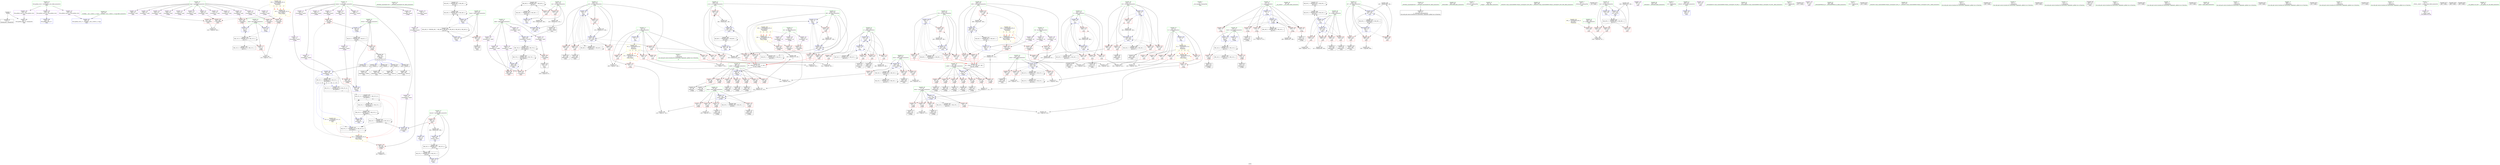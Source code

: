 digraph "SVFG" {
	label="SVFG";

	Node0x562ad2013270 [shape=record,color=grey,label="{NodeID: 0\nNullPtr}"];
	Node0x562ad2013270 -> Node0x562ad2031530[style=solid];
	Node0x562ad2013270 -> Node0x562ad203eaa0[style=solid];
	Node0x562ad203f220 [shape=record,color=blue,label="{NodeID: 277\n71\<--161\nbest\<--\n_Z2dpii\n}"];
	Node0x562ad203f220 -> Node0x562ad205d520[style=dashed];
	Node0x562ad2033000 [shape=record,color=red,label="{NodeID: 194\n99\<--98\n\<--arrayidx6\n_Z2dpii\n}"];
	Node0x562ad2033000 -> Node0x562ad203ed40[style=solid];
	Node0x562ad2030720 [shape=record,color=purple,label="{NodeID: 111\n98\<--8\narrayidx6\<--memo\n_Z2dpii\n}"];
	Node0x562ad2030720 -> Node0x562ad2033000[style=solid];
	Node0x562ad20102b0 [shape=record,color=green,label="{NodeID: 28\n42\<--43\n_ZNSt8ios_base4InitC1Ev\<--_ZNSt8ios_base4InitC1Ev_field_insensitive\n}"];
	Node0x562ad2059020 [shape=record,color=black,label="{NodeID: 471\nMR_48V_2 = PHI(MR_48V_3, MR_48V_1, )\npts\{221 \}\n}"];
	Node0x562ad2059020 -> Node0x562ad2059020[style=dashed];
	Node0x562ad2059020 -> Node0x562ad206e130[style=dashed];
	Node0x562ad2039340 [shape=record,color=grey,label="{NodeID: 388\n423 = Binary(422, 424, )\n}"];
	Node0x562ad2039340 -> Node0x562ad20300a0[style=solid];
	Node0x562ad20408e0 [shape=record,color=blue,label="{NodeID: 305\n230\<--13\ncnt\<--\nmain\n}"];
	Node0x562ad20408e0 -> Node0x562ad205b720[style=dashed];
	Node0x562ad20408e0 -> Node0x562ad206a530[style=dashed];
	Node0x562ad20346c0 [shape=record,color=red,label="{NodeID: 222\n346\<--218\n\<--j23\nmain\n}"];
	Node0x562ad20346c0 -> Node0x562ad202faf0[style=solid];
	Node0x562ad2036170 [shape=record,color=purple,label="{NodeID: 139\n311\<--21\narrayidx31\<--dx\nmain\n}"];
	Node0x562ad2036170 -> Node0x562ad203e0b0[style=solid];
	Node0x562ad2030de0 [shape=record,color=green,label="{NodeID: 56\n236\<--237\ni106\<--i106_field_insensitive\nmain\n}"];
	Node0x562ad2030de0 -> Node0x562ad203db00[style=solid];
	Node0x562ad2030de0 -> Node0x562ad203dbd0[style=solid];
	Node0x562ad2030de0 -> Node0x562ad203dca0[style=solid];
	Node0x562ad2030de0 -> Node0x562ad203dd70[style=solid];
	Node0x562ad2030de0 -> Node0x562ad2040e90[style=solid];
	Node0x562ad2030de0 -> Node0x562ad2041100[style=solid];
	Node0x562ad2071830 [shape=record,color=black,label="{NodeID: 499\nMR_22V_2 = PHI(MR_22V_4, MR_22V_1, )\npts\{90000 \}\n|{<s0>3|<s1>8|<s2>9|<s3>14|<s4>17}}"];
	Node0x562ad2071830:s0 -> Node0x562ad203f490[style=dashed,color=blue];
	Node0x562ad2071830:s1 -> Node0x562ad2079560[style=dashed,color=blue];
	Node0x562ad2071830:s2 -> Node0x562ad205c120[style=dashed,color=blue];
	Node0x562ad2071830:s3 -> Node0x562ad205f320[style=dashed,color=blue];
	Node0x562ad2071830:s4 -> Node0x562ad205f320[style=dashed,color=blue];
	Node0x562ad204a100 [shape=record,color=grey,label="{NodeID: 416\n323 = cmp(322, 13, )\n}"];
	Node0x562ad203dbd0 [shape=record,color=red,label="{NodeID: 250\n467\<--236\n\<--i106\nmain\n|{<s0>14}}"];
	Node0x562ad203dbd0:s0 -> Node0x562ad209a1c0[style=solid,color=red];
	Node0x562ad2037830 [shape=record,color=red,label="{NodeID: 167\n172\<--67\n\<--x.addr\n_Z2dpii\n}"];
	Node0x562ad2037830 -> Node0x562ad2038d40[style=solid];
	Node0x562ad20324a0 [shape=record,color=black,label="{NodeID: 84\n193\<--192\nidxprom45\<--\n_Z2dpii\n}"];
	Node0x562ad1ff55b0 [shape=record,color=green,label="{NodeID: 1\n7\<--1\n__dso_handle\<--dummyObj\nGlob }"];
	Node0x562ad2079560 [shape=record,color=yellow,style=double,label="{NodeID: 610\n22V_12 = CSCHI(MR_22V_11)\npts\{90000 \}\nCS[]|{|<s1>9}}"];
	Node0x562ad2079560 -> Node0x562ad205c120[style=dashed];
	Node0x562ad2079560:s1 -> Node0x562ad2073030[style=dashed,color=red];
	Node0x562ad203f2f0 [shape=record,color=blue,label="{NodeID: 278\n73\<--163\nbesti\<--\n_Z2dpii\n}"];
	Node0x562ad203f2f0 -> Node0x562ad205da20[style=dashed];
	Node0x562ad20330d0 [shape=record,color=red,label="{NodeID: 195\n108\<--107\n\<--arrayidx10\n_Z2dpii\n}"];
	Node0x562ad20330d0 -> Node0x562ad203ee10[style=solid];
	Node0x562ad20307f0 [shape=record,color=purple,label="{NodeID: 112\n187\<--8\narrayidx42\<--memo\n_Z2dpii\n}"];
	Node0x562ad2010380 [shape=record,color=green,label="{NodeID: 29\n48\<--49\n__cxa_atexit\<--__cxa_atexit_field_insensitive\n}"];
	Node0x562ad2059110 [shape=record,color=black,label="{NodeID: 472\nMR_50V_2 = PHI(MR_50V_3, MR_50V_1, )\npts\{223 \}\n}"];
	Node0x562ad2059110 -> Node0x562ad2059110[style=dashed];
	Node0x562ad2059110 -> Node0x562ad206e630[style=dashed];
	Node0x562ad20394c0 [shape=record,color=grey,label="{NodeID: 389\n397 = Binary(396, 169, )\n}"];
	Node0x562ad20394c0 -> Node0x562ad2040810[style=solid];
	Node0x562ad20409b0 [shape=record,color=blue,label="{NodeID: 306\n232\<--13\ni76\<--\nmain\n}"];
	Node0x562ad20409b0 -> Node0x562ad203d480[style=dashed];
	Node0x562ad20409b0 -> Node0x562ad203d550[style=dashed];
	Node0x562ad20409b0 -> Node0x562ad203d620[style=dashed];
	Node0x562ad20409b0 -> Node0x562ad203d6f0[style=dashed];
	Node0x562ad20409b0 -> Node0x562ad2040dc0[style=dashed];
	Node0x562ad20409b0 -> Node0x562ad206aa30[style=dashed];
	Node0x562ad2034790 [shape=record,color=red,label="{NodeID: 223\n369\<--218\n\<--j23\nmain\n}"];
	Node0x562ad2034790 -> Node0x562ad202fd60[style=solid];
	Node0x562ad2036240 [shape=record,color=purple,label="{NodeID: 140\n127\<--23\narrayidx15\<--dy\n_Z2dpii\n}"];
	Node0x562ad2036240 -> Node0x562ad2033270[style=solid];
	Node0x562ad2030eb0 [shape=record,color=green,label="{NodeID: 57\n238\<--239\nj114\<--j114_field_insensitive\nmain\n}"];
	Node0x562ad2030eb0 -> Node0x562ad203de40[style=solid];
	Node0x562ad2030eb0 -> Node0x562ad203df10[style=solid];
	Node0x562ad2030eb0 -> Node0x562ad203dfe0[style=solid];
	Node0x562ad2030eb0 -> Node0x562ad2040f60[style=solid];
	Node0x562ad2030eb0 -> Node0x562ad2041030[style=solid];
	Node0x562ad2071d30 [shape=record,color=yellow,style=double,label="{NodeID: 500\n2V_1 = ENCHI(MR_2V_0)\npts\{14 \}\nFun[_Z2dpii]|{|<s1>3}}"];
	Node0x562ad2071d30 -> Node0x562ad2036990[style=dashed];
	Node0x562ad2071d30:s1 -> Node0x562ad2071d30[style=dashed,color=red];
	Node0x562ad204a280 [shape=record,color=grey,label="{NodeID: 417\n327 = cmp(325, 326, )\n}"];
	Node0x562ad203dca0 [shape=record,color=red,label="{NodeID: 251\n483\<--236\n\<--i106\nmain\n|{<s0>17}}"];
	Node0x562ad203dca0:s0 -> Node0x562ad209a1c0[style=solid,color=red];
	Node0x562ad2037900 [shape=record,color=red,label="{NodeID: 168\n185\<--67\n\<--x.addr\n_Z2dpii\n}"];
	Node0x562ad2037900 -> Node0x562ad2032300[style=solid];
	Node0x562ad2032570 [shape=record,color=black,label="{NodeID: 85\n196\<--195\nidxprom47\<--\n_Z2dpii\n}"];
	Node0x562ad2010ab0 [shape=record,color=green,label="{NodeID: 2\n13\<--1\n\<--dummyObj\nCan only get source location for instruction, argument, global var or function.|{<s0>14}}"];
	Node0x562ad2010ab0:s0 -> Node0x562ad209a6a0[style=solid,color=red];
	Node0x562ad203f3c0 [shape=record,color=blue,label="{NodeID: 279\n75\<--168\ni\<--inc\n_Z2dpii\n}"];
	Node0x562ad203f3c0 -> Node0x562ad20382c0[style=dashed];
	Node0x562ad203f3c0 -> Node0x562ad2038390[style=dashed];
	Node0x562ad203f3c0 -> Node0x562ad2038460[style=dashed];
	Node0x562ad203f3c0 -> Node0x562ad2038530[style=dashed];
	Node0x562ad203f3c0 -> Node0x562ad2038600[style=dashed];
	Node0x562ad203f3c0 -> Node0x562ad203f3c0[style=dashed];
	Node0x562ad203f3c0 -> Node0x562ad2070930[style=dashed];
	Node0x562ad20331a0 [shape=record,color=red,label="{NodeID: 196\n121\<--120\n\<--arrayidx13\n_Z2dpii\n}"];
	Node0x562ad20331a0 -> Node0x562ad2044670[style=solid];
	Node0x562ad20308c0 [shape=record,color=purple,label="{NodeID: 113\n190\<--8\narrayidx44\<--memo\n_Z2dpii\n}"];
	Node0x562ad20308c0 -> Node0x562ad203f490[style=solid];
	Node0x562ad2010450 [shape=record,color=green,label="{NodeID: 30\n47\<--53\n_ZNSt8ios_base4InitD1Ev\<--_ZNSt8ios_base4InitD1Ev_field_insensitive\n}"];
	Node0x562ad2010450 -> Node0x562ad20316d0[style=solid];
	Node0x562ad2059200 [shape=record,color=black,label="{NodeID: 473\nMR_52V_2 = PHI(MR_52V_3, MR_52V_1, )\npts\{225 \}\n}"];
	Node0x562ad2059200 -> Node0x562ad2059200[style=dashed];
	Node0x562ad2059200 -> Node0x562ad206eb30[style=dashed];
	Node0x562ad2039640 [shape=record,color=grey,label="{NodeID: 390\n443 = Binary(442, 169, )\n}"];
	Node0x562ad2039640 -> Node0x562ad2040dc0[style=solid];
	Node0x562ad2040a80 [shape=record,color=blue,label="{NodeID: 307\n234\<--13\nj80\<--\nmain\n}"];
	Node0x562ad2040a80 -> Node0x562ad203d7c0[style=dashed];
	Node0x562ad2040a80 -> Node0x562ad203d890[style=dashed];
	Node0x562ad2040a80 -> Node0x562ad203d960[style=dashed];
	Node0x562ad2040a80 -> Node0x562ad203da30[style=dashed];
	Node0x562ad2040a80 -> Node0x562ad2040a80[style=dashed];
	Node0x562ad2040a80 -> Node0x562ad2040cf0[style=dashed];
	Node0x562ad2040a80 -> Node0x562ad206af30[style=dashed];
	Node0x562ad2034860 [shape=record,color=red,label="{NodeID: 224\n375\<--218\n\<--j23\nmain\n}"];
	Node0x562ad2034860 -> Node0x562ad2044970[style=solid];
	Node0x562ad2036310 [shape=record,color=purple,label="{NodeID: 141\n181\<--23\narrayidx39\<--dy\n_Z2dpii\n}"];
	Node0x562ad2036310 -> Node0x562ad20335b0[style=solid];
	Node0x562ad2030f80 [shape=record,color=green,label="{NodeID: 58\n242\<--243\n_ZNSirsERi\<--_ZNSirsERi_field_insensitive\n}"];
	Node0x562ad2072850 [shape=record,color=yellow,style=double,label="{NodeID: 501\n4V_1 = ENCHI(MR_4V_0)\npts\{16 \}\nFun[_Z2dpii]|{|<s1>3}}"];
	Node0x562ad2072850 -> Node0x562ad2036e70[style=dashed];
	Node0x562ad2072850:s1 -> Node0x562ad2072850[style=dashed,color=red];
	Node0x562ad204a400 [shape=record,color=grey,label="{NodeID: 418\n330 = cmp(329, 13, )\n}"];
	Node0x562ad203dd70 [shape=record,color=red,label="{NodeID: 252\n497\<--236\n\<--i106\nmain\n}"];
	Node0x562ad203dd70 -> Node0x562ad2039c40[style=solid];
	Node0x562ad20379d0 [shape=record,color=red,label="{NodeID: 169\n192\<--67\n\<--x.addr\n_Z2dpii\n}"];
	Node0x562ad20379d0 -> Node0x562ad20324a0[style=solid];
	Node0x562ad2032640 [shape=record,color=black,label="{NodeID: 86\n62\<--201\n_Z2dpii_ret\<--\n_Z2dpii\n|{<s0>3|<s1>8|<s2>9|<s3>14|<s4>17}}"];
	Node0x562ad2032640:s0 -> Node0x562ad2098f70[style=solid,color=blue];
	Node0x562ad2032640:s1 -> Node0x562ad2099a70[style=solid,color=blue];
	Node0x562ad2032640:s2 -> Node0x562ad2099ca0[style=solid,color=blue];
	Node0x562ad2032640:s3 -> Node0x562ad20994a0[style=solid,color=blue];
	Node0x562ad2032640:s4 -> Node0x562ad2099eb0[style=solid,color=blue];
	Node0x562ad1ff6b70 [shape=record,color=green,label="{NodeID: 3\n25\<--1\n_ZSt3cin\<--dummyObj\nGlob }"];
	Node0x562ad203f490 [shape=record,color=blue,label="{NodeID: 280\n190\<--184\narrayidx44\<--call\n_Z2dpii\n}"];
	Node0x562ad203f490 -> Node0x562ad2033680[style=dashed];
	Node0x562ad203f490 -> Node0x562ad2071830[style=dashed];
	Node0x562ad2033270 [shape=record,color=red,label="{NodeID: 197\n128\<--127\n\<--arrayidx15\n_Z2dpii\n}"];
	Node0x562ad2033270 -> Node0x562ad20447f0[style=solid];
	Node0x562ad2030990 [shape=record,color=purple,label="{NodeID: 114\n194\<--8\narrayidx46\<--memo\n_Z2dpii\n}"];
	Node0x562ad2010520 [shape=record,color=green,label="{NodeID: 31\n60\<--61\n_Z2dpii\<--_Z2dpii_field_insensitive\n}"];
	Node0x562ad2069b60 [shape=record,color=black,label="{NodeID: 474\nMR_54V_2 = PHI(MR_54V_3, MR_54V_1, )\npts\{227 \}\n}"];
	Node0x562ad2069b60 -> Node0x562ad2069b60[style=dashed];
	Node0x562ad2069b60 -> Node0x562ad206f030[style=dashed];
	Node0x562ad20397c0 [shape=record,color=grey,label="{NodeID: 391\n280 = Binary(279, 169, )\n}"];
	Node0x562ad20397c0 -> Node0x562ad203fa40[style=solid];
	Node0x562ad2040b50 [shape=record,color=blue,label="{NodeID: 308\n430\<--425\narrayidx93\<--conv90\nmain\n}"];
	Node0x562ad2040b50 -> Node0x562ad205c620[style=dashed];
	Node0x562ad2034930 [shape=record,color=red,label="{NodeID: 225\n360\<--220\n\<--basin\nmain\n}"];
	Node0x562ad2034930 -> Node0x562ad202fbc0[style=solid];
	Node0x562ad20363e0 [shape=record,color=purple,label="{NodeID: 142\n318\<--23\narrayidx33\<--dy\nmain\n}"];
	Node0x562ad20363e0 -> Node0x562ad203e180[style=solid];
	Node0x562ad2031050 [shape=record,color=green,label="{NodeID: 59\n448\<--449\n_ZStlsISt11char_traitsIcEERSt13basic_ostreamIcT_ES5_PKc\<--_ZStlsISt11char_traitsIcEERSt13basic_ostreamIcT_ES5_PKc_field_insensitive\n}"];
	Node0x562ad204a580 [shape=record,color=grey,label="{NodeID: 419\n114 = cmp(113, 115, )\n}"];
	Node0x562ad203de40 [shape=record,color=red,label="{NodeID: 253\n477\<--238\n\<--j114\nmain\n}"];
	Node0x562ad203de40 -> Node0x562ad2049680[style=solid];
	Node0x562ad2037aa0 [shape=record,color=red,label="{NodeID: 170\n86\<--69\n\<--y.addr\n_Z2dpii\n}"];
	Node0x562ad2037aa0 -> Node0x562ad2031870[style=solid];
	Node0x562ad2032710 [shape=record,color=black,label="{NodeID: 87\n265\<--264\nidxprom\<--\nmain\n}"];
	Node0x562ad1ff6c00 [shape=record,color=green,label="{NodeID: 4\n26\<--1\n_ZSt4cout\<--dummyObj\nGlob }"];
	Node0x562ad1bbe8c0 [shape=record,color=black,label="{NodeID: 613\n45 = PHI()\n}"];
	Node0x562ad203f560 [shape=record,color=blue,label="{NodeID: 281\n65\<--198\nretval\<--\n_Z2dpii\n}"];
	Node0x562ad203f560 -> Node0x562ad206fa30[style=dashed];
	Node0x562ad2033340 [shape=record,color=red,label="{NodeID: 198\n151\<--150\n\<--arrayidx27\n_Z2dpii\n}"];
	Node0x562ad2033340 -> Node0x562ad203a540[style=solid];
	Node0x562ad2030a60 [shape=record,color=purple,label="{NodeID: 115\n197\<--8\narrayidx48\<--memo\n_Z2dpii\n}"];
	Node0x562ad2030a60 -> Node0x562ad2033680[style=solid];
	Node0x562ad20105f0 [shape=record,color=green,label="{NodeID: 32\n65\<--66\nretval\<--retval_field_insensitive\n_Z2dpii\n}"];
	Node0x562ad20105f0 -> Node0x562ad2037420[style=solid];
	Node0x562ad20105f0 -> Node0x562ad203ed40[style=solid];
	Node0x562ad20105f0 -> Node0x562ad203f560[style=solid];
	Node0x562ad206a030 [shape=record,color=black,label="{NodeID: 475\nMR_56V_2 = PHI(MR_56V_4, MR_56V_1, )\npts\{229 \}\n}"];
	Node0x562ad206a030 -> Node0x562ad2040670[style=dashed];
	Node0x562ad2039940 [shape=record,color=grey,label="{NodeID: 392\n503 = Binary(502, 169, )\n}"];
	Node0x562ad2039940 -> Node0x562ad20411d0[style=solid];
	Node0x562ad2040c20 [shape=record,color=blue,label="{NodeID: 309\n230\<--433\ncnt\<--inc94\nmain\n}"];
	Node0x562ad2040c20 -> Node0x562ad205b720[style=dashed];
	Node0x562ad2034a00 [shape=record,color=red,label="{NodeID: 226\n305\<--222\n\<--k\nmain\n}"];
	Node0x562ad2034a00 -> Node0x562ad2049500[style=solid];
	Node0x562ad20364b0 [shape=record,color=purple,label="{NodeID: 143\n446\<--27\n\<--.str\nmain\n}"];
	Node0x562ad2031120 [shape=record,color=green,label="{NodeID: 60\n452\<--453\n_ZNSolsEi\<--_ZNSolsEi_field_insensitive\n}"];
	Node0x562ad204a700 [shape=record,color=grey,label="{NodeID: 420\n90 = cmp(89, 91, )\n}"];
	Node0x562ad203df10 [shape=record,color=red,label="{NodeID: 254\n484\<--238\n\<--j114\nmain\n|{<s0>17}}"];
	Node0x562ad203df10:s0 -> Node0x562ad209a6a0[style=solid,color=red];
	Node0x562ad2037b70 [shape=record,color=red,label="{NodeID: 171\n96\<--69\n\<--y.addr\n_Z2dpii\n}"];
	Node0x562ad2037b70 -> Node0x562ad2031a10[style=solid];
	Node0x562ad20327e0 [shape=record,color=black,label="{NodeID: 88\n268\<--267\nidxprom9\<--\nmain\n}"];
	Node0x562ad1ff6cf0 [shape=record,color=green,label="{NodeID: 5\n27\<--1\n.str\<--dummyObj\nGlob }"];
	Node0x562ad2098f70 [shape=record,color=black,label="{NodeID: 614\n184 = PHI(62, )\n}"];
	Node0x562ad2098f70 -> Node0x562ad203f490[style=solid];
	Node0x562ad203f630 [shape=record,color=blue,label="{NodeID: 282\n206\<--13\nretval\<--\nmain\n}"];
	Node0x562ad2033410 [shape=record,color=red,label="{NodeID: 199\n161\<--160\n\<--arrayidx33\n_Z2dpii\n}"];
	Node0x562ad2033410 -> Node0x562ad203f220[style=solid];
	Node0x562ad2034ec0 [shape=record,color=purple,label="{NodeID: 116\n266\<--8\narrayidx\<--memo\nmain\n}"];
	Node0x562ad2011780 [shape=record,color=green,label="{NodeID: 33\n67\<--68\nx.addr\<--x.addr_field_insensitive\n_Z2dpii\n}"];
	Node0x562ad2011780 -> Node0x562ad20374f0[style=solid];
	Node0x562ad2011780 -> Node0x562ad20375c0[style=solid];
	Node0x562ad2011780 -> Node0x562ad2037690[style=solid];
	Node0x562ad2011780 -> Node0x562ad2037760[style=solid];
	Node0x562ad2011780 -> Node0x562ad2037830[style=solid];
	Node0x562ad2011780 -> Node0x562ad2037900[style=solid];
	Node0x562ad2011780 -> Node0x562ad20379d0[style=solid];
	Node0x562ad2011780 -> Node0x562ad203eba0[style=solid];
	Node0x562ad206a530 [shape=record,color=black,label="{NodeID: 476\nMR_58V_2 = PHI(MR_58V_4, MR_58V_1, )\npts\{231 \}\n}"];
	Node0x562ad206a530 -> Node0x562ad20408e0[style=dashed];
	Node0x562ad2039ac0 [shape=record,color=grey,label="{NodeID: 393\n320 = Binary(315, 319, )\n}"];
	Node0x562ad2039ac0 -> Node0x562ad20400c0[style=solid];
	Node0x562ad2040cf0 [shape=record,color=blue,label="{NodeID: 310\n234\<--438\nj80\<--inc97\nmain\n}"];
	Node0x562ad2040cf0 -> Node0x562ad203d7c0[style=dashed];
	Node0x562ad2040cf0 -> Node0x562ad203d890[style=dashed];
	Node0x562ad2040cf0 -> Node0x562ad203d960[style=dashed];
	Node0x562ad2040cf0 -> Node0x562ad203da30[style=dashed];
	Node0x562ad2040cf0 -> Node0x562ad2040a80[style=dashed];
	Node0x562ad2040cf0 -> Node0x562ad2040cf0[style=dashed];
	Node0x562ad2040cf0 -> Node0x562ad206af30[style=dashed];
	Node0x562ad2034ad0 [shape=record,color=red,label="{NodeID: 227\n309\<--222\n\<--k\nmain\n}"];
	Node0x562ad2034ad0 -> Node0x562ad2032a50[style=solid];
	Node0x562ad2036580 [shape=record,color=purple,label="{NodeID: 144\n454\<--29\n\<--.str.1\nmain\n}"];
	Node0x562ad20311f0 [shape=record,color=green,label="{NodeID: 61\n457\<--458\n_ZSt4endlIcSt11char_traitsIcEERSt13basic_ostreamIT_T0_ES6_\<--_ZSt4endlIcSt11char_traitsIcEERSt13basic_ostreamIT_T0_ES6__field_insensitive\n}"];
	Node0x562ad204a880 [shape=record,color=grey,label="{NodeID: 421\n139 = cmp(138, 13, )\n}"];
	Node0x562ad203dfe0 [shape=record,color=red,label="{NodeID: 255\n491\<--238\n\<--j114\nmain\n}"];
	Node0x562ad203dfe0 -> Node0x562ad203a0c0[style=solid];
	Node0x562ad2037c40 [shape=record,color=red,label="{NodeID: 172\n105\<--69\n\<--y.addr\n_Z2dpii\n}"];
	Node0x562ad2037c40 -> Node0x562ad2031bb0[style=solid];
	Node0x562ad20328b0 [shape=record,color=black,label="{NodeID: 89\n272\<--271\nidxprom11\<--\nmain\n}"];
	Node0x562ad1ff6d80 [shape=record,color=green,label="{NodeID: 6\n29\<--1\n.str.1\<--dummyObj\nGlob }"];
	Node0x562ad2099160 [shape=record,color=black,label="{NodeID: 615\n447 = PHI()\n}"];
	Node0x562ad203f700 [shape=record,color=blue,label="{NodeID: 283\n210\<--169\nzzz\<--\nmain\n}"];
	Node0x562ad203f700 -> Node0x562ad2066b20[style=dashed];
	Node0x562ad20334e0 [shape=record,color=red,label="{NodeID: 200\n176\<--175\n\<--arrayidx36\n_Z2dpii\n}"];
	Node0x562ad20334e0 -> Node0x562ad2038d40[style=solid];
	Node0x562ad2034f90 [shape=record,color=purple,label="{NodeID: 117\n269\<--8\narrayidx10\<--memo\nmain\n}"];
	Node0x562ad2034f90 -> Node0x562ad203f970[style=solid];
	Node0x562ad2011850 [shape=record,color=green,label="{NodeID: 34\n69\<--70\ny.addr\<--y.addr_field_insensitive\n_Z2dpii\n}"];
	Node0x562ad2011850 -> Node0x562ad2037aa0[style=solid];
	Node0x562ad2011850 -> Node0x562ad2037b70[style=solid];
	Node0x562ad2011850 -> Node0x562ad2037c40[style=solid];
	Node0x562ad2011850 -> Node0x562ad2037d10[style=solid];
	Node0x562ad2011850 -> Node0x562ad2037de0[style=solid];
	Node0x562ad2011850 -> Node0x562ad2037eb0[style=solid];
	Node0x562ad2011850 -> Node0x562ad2037f80[style=solid];
	Node0x562ad2011850 -> Node0x562ad203ec70[style=solid];
	Node0x562ad206aa30 [shape=record,color=black,label="{NodeID: 477\nMR_60V_2 = PHI(MR_60V_4, MR_60V_1, )\npts\{233 \}\n}"];
	Node0x562ad206aa30 -> Node0x562ad20409b0[style=dashed];
	Node0x562ad2039c40 [shape=record,color=grey,label="{NodeID: 394\n498 = Binary(497, 169, )\n}"];
	Node0x562ad2039c40 -> Node0x562ad2041100[style=solid];
	Node0x562ad2040dc0 [shape=record,color=blue,label="{NodeID: 311\n232\<--443\ni76\<--inc100\nmain\n}"];
	Node0x562ad2040dc0 -> Node0x562ad203d480[style=dashed];
	Node0x562ad2040dc0 -> Node0x562ad203d550[style=dashed];
	Node0x562ad2040dc0 -> Node0x562ad203d620[style=dashed];
	Node0x562ad2040dc0 -> Node0x562ad203d6f0[style=dashed];
	Node0x562ad2040dc0 -> Node0x562ad2040dc0[style=dashed];
	Node0x562ad2040dc0 -> Node0x562ad206aa30[style=dashed];
	Node0x562ad2034ba0 [shape=record,color=red,label="{NodeID: 228\n316\<--222\n\<--k\nmain\n}"];
	Node0x562ad2034ba0 -> Node0x562ad2032b20[style=solid];
	Node0x562ad2036650 [shape=record,color=purple,label="{NodeID: 145\n481\<--31\n\<--.str.2\nmain\n}"];
	Node0x562ad20312c0 [shape=record,color=green,label="{NodeID: 62\n459\<--460\n_ZNSolsEPFRSoS_E\<--_ZNSolsEPFRSoS_E_field_insensitive\n}"];
	Node0x562ad203e0b0 [shape=record,color=red,label="{NodeID: 256\n312\<--311\n\<--arrayidx31\nmain\n}"];
	Node0x562ad203e0b0 -> Node0x562ad2039dc0[style=solid];
	Node0x562ad2037d10 [shape=record,color=red,label="{NodeID: 173\n124\<--69\n\<--y.addr\n_Z2dpii\n}"];
	Node0x562ad2037d10 -> Node0x562ad20447f0[style=solid];
	Node0x562ad2032980 [shape=record,color=black,label="{NodeID: 90\n275\<--274\nidxprom13\<--\nmain\n}"];
	Node0x562ad1ff6820 [shape=record,color=green,label="{NodeID: 7\n31\<--1\n.str.2\<--dummyObj\nGlob }"];
	Node0x562ad2099230 [shape=record,color=black,label="{NodeID: 616\n451 = PHI()\n}"];
	Node0x562ad203f7d0 [shape=record,color=blue,label="{NodeID: 284\n212\<--13\ni\<--\nmain\n}"];
	Node0x562ad203f7d0 -> Node0x562ad2033a90[style=dashed];
	Node0x562ad203f7d0 -> Node0x562ad2033b60[style=dashed];
	Node0x562ad203f7d0 -> Node0x562ad2033c30[style=dashed];
	Node0x562ad203f7d0 -> Node0x562ad2033d00[style=dashed];
	Node0x562ad203f7d0 -> Node0x562ad203fb10[style=dashed];
	Node0x562ad203f7d0 -> Node0x562ad2067020[style=dashed];
	Node0x562ad20335b0 [shape=record,color=red,label="{NodeID: 201\n182\<--181\n\<--arrayidx39\n_Z2dpii\n}"];
	Node0x562ad20335b0 -> Node0x562ad2044af0[style=solid];
	Node0x562ad2035060 [shape=record,color=purple,label="{NodeID: 118\n368\<--8\narrayidx57\<--memo\nmain\n}"];
	Node0x562ad2011920 [shape=record,color=green,label="{NodeID: 35\n71\<--72\nbest\<--best_field_insensitive\n_Z2dpii\n}"];
	Node0x562ad2011920 -> Node0x562ad2038050[style=solid];
	Node0x562ad2011920 -> Node0x562ad203ee10[style=solid];
	Node0x562ad2011920 -> Node0x562ad203f220[style=solid];
	Node0x562ad206af30 [shape=record,color=black,label="{NodeID: 478\nMR_62V_2 = PHI(MR_62V_3, MR_62V_1, )\npts\{235 \}\n}"];
	Node0x562ad206af30 -> Node0x562ad2040a80[style=dashed];
	Node0x562ad206af30 -> Node0x562ad206af30[style=dashed];
	Node0x562ad2039dc0 [shape=record,color=grey,label="{NodeID: 395\n313 = Binary(308, 312, )\n}"];
	Node0x562ad2039dc0 -> Node0x562ad203fff0[style=solid];
	Node0x562ad2040e90 [shape=record,color=blue,label="{NodeID: 312\n236\<--13\ni106\<--\nmain\n}"];
	Node0x562ad2040e90 -> Node0x562ad203db00[style=dashed];
	Node0x562ad2040e90 -> Node0x562ad203dbd0[style=dashed];
	Node0x562ad2040e90 -> Node0x562ad203dca0[style=dashed];
	Node0x562ad2040e90 -> Node0x562ad203dd70[style=dashed];
	Node0x562ad2040e90 -> Node0x562ad2041100[style=dashed];
	Node0x562ad2040e90 -> Node0x562ad206b430[style=dashed];
	Node0x562ad2034c70 [shape=record,color=red,label="{NodeID: 229\n356\<--222\n\<--k\nmain\n}"];
	Node0x562ad2034c70 -> Node0x562ad2044df0[style=solid];
	Node0x562ad2036720 [shape=record,color=purple,label="{NodeID: 146\n528\<--33\nllvm.global_ctors_0\<--llvm.global_ctors\nGlob }"];
	Node0x562ad2036720 -> Node0x562ad203e8d0[style=solid];
	Node0x562ad2031390 [shape=record,color=green,label="{NodeID: 63\n473\<--474\n_ZStlsISt11char_traitsIcEERSt13basic_ostreamIcT_ES5_c\<--_ZStlsISt11char_traitsIcEERSt13basic_ostreamIcT_ES5_c_field_insensitive\n}"];
	Node0x562ad203e180 [shape=record,color=red,label="{NodeID: 257\n319\<--318\n\<--arrayidx33\nmain\n}"];
	Node0x562ad203e180 -> Node0x562ad2039ac0[style=solid];
	Node0x562ad2037de0 [shape=record,color=red,label="{NodeID: 174\n178\<--69\n\<--y.addr\n_Z2dpii\n}"];
	Node0x562ad2037de0 -> Node0x562ad2044af0[style=solid];
	Node0x562ad2032a50 [shape=record,color=black,label="{NodeID: 91\n310\<--309\nidxprom30\<--\nmain\n}"];
	Node0x562ad1ff68b0 [shape=record,color=green,label="{NodeID: 8\n34\<--1\n\<--dummyObj\nCan only get source location for instruction, argument, global var or function.}"];
	Node0x562ad2099300 [shape=record,color=black,label="{NodeID: 617\n455 = PHI()\n}"];
	Node0x562ad203f8a0 [shape=record,color=blue,label="{NodeID: 285\n214\<--13\nj\<--\nmain\n}"];
	Node0x562ad203f8a0 -> Node0x562ad2033dd0[style=dashed];
	Node0x562ad203f8a0 -> Node0x562ad2033ea0[style=dashed];
	Node0x562ad203f8a0 -> Node0x562ad2033f70[style=dashed];
	Node0x562ad203f8a0 -> Node0x562ad2034040[style=dashed];
	Node0x562ad203f8a0 -> Node0x562ad203f8a0[style=dashed];
	Node0x562ad203f8a0 -> Node0x562ad203fa40[style=dashed];
	Node0x562ad203f8a0 -> Node0x562ad2067520[style=dashed];
	Node0x562ad2033680 [shape=record,color=red,label="{NodeID: 202\n198\<--197\n\<--arrayidx48\n_Z2dpii\n}"];
	Node0x562ad2033680 -> Node0x562ad203f560[style=solid];
	Node0x562ad2035130 [shape=record,color=purple,label="{NodeID: 119\n371\<--8\narrayidx59\<--memo\nmain\n}"];
	Node0x562ad2035130 -> Node0x562ad2040400[style=solid];
	Node0x562ad20119f0 [shape=record,color=green,label="{NodeID: 36\n73\<--74\nbesti\<--besti_field_insensitive\n_Z2dpii\n}"];
	Node0x562ad20119f0 -> Node0x562ad2038120[style=solid];
	Node0x562ad20119f0 -> Node0x562ad20381f0[style=solid];
	Node0x562ad20119f0 -> Node0x562ad203eee0[style=solid];
	Node0x562ad20119f0 -> Node0x562ad203f2f0[style=solid];
	Node0x562ad206b430 [shape=record,color=black,label="{NodeID: 479\nMR_64V_2 = PHI(MR_64V_4, MR_64V_1, )\npts\{237 \}\n}"];
	Node0x562ad206b430 -> Node0x562ad2040e90[style=dashed];
	Node0x562ad2039f40 [shape=record,color=grey,label="{NodeID: 396\n168 = Binary(167, 169, )\n}"];
	Node0x562ad2039f40 -> Node0x562ad203f3c0[style=solid];
	Node0x562ad2040f60 [shape=record,color=blue,label="{NodeID: 313\n238\<--169\nj114\<--\nmain\n}"];
	Node0x562ad2040f60 -> Node0x562ad203de40[style=dashed];
	Node0x562ad2040f60 -> Node0x562ad203df10[style=dashed];
	Node0x562ad2040f60 -> Node0x562ad203dfe0[style=dashed];
	Node0x562ad2040f60 -> Node0x562ad2040f60[style=dashed];
	Node0x562ad2040f60 -> Node0x562ad2041030[style=dashed];
	Node0x562ad2040f60 -> Node0x562ad206b930[style=dashed];
	Node0x562ad2034d40 [shape=record,color=red,label="{NodeID: 230\n322\<--224\n\<--newx\nmain\n}"];
	Node0x562ad2034d40 -> Node0x562ad204a100[style=solid];
	Node0x562ad20367f0 [shape=record,color=purple,label="{NodeID: 147\n529\<--33\nllvm.global_ctors_1\<--llvm.global_ctors\nGlob }"];
	Node0x562ad20367f0 -> Node0x562ad203e9a0[style=solid];
	Node0x562ad2031460 [shape=record,color=green,label="{NodeID: 64\n35\<--524\n_GLOBAL__sub_I_cedricl_1_0.cpp\<--_GLOBAL__sub_I_cedricl_1_0.cpp_field_insensitive\n}"];
	Node0x562ad2031460 -> Node0x562ad203e9a0[style=solid];
	Node0x562ad203e250 [shape=record,color=red,label="{NodeID: 258\n342\<--341\n\<--arrayidx45\nmain\n}"];
	Node0x562ad203e250 -> Node0x562ad203a840[style=solid];
	Node0x562ad2037eb0 [shape=record,color=red,label="{NodeID: 175\n188\<--69\n\<--y.addr\n_Z2dpii\n}"];
	Node0x562ad2037eb0 -> Node0x562ad20323d0[style=solid];
	Node0x562ad2032b20 [shape=record,color=black,label="{NodeID: 92\n317\<--316\nidxprom32\<--\nmain\n}"];
	Node0x562ad1ff6940 [shape=record,color=green,label="{NodeID: 9\n91\<--1\n\<--dummyObj\nCan only get source location for instruction, argument, global var or function.}"];
	Node0x562ad20993d0 [shape=record,color=black,label="{NodeID: 618\n456 = PHI()\n}"];
	Node0x562ad2074670 [shape=record,color=yellow,style=double,label="{NodeID: 535\n24V_1 = ENCHI(MR_24V_0)\npts\{110000 \}\nFun[main]|{|<s2>8|<s3>9|<s4>14|<s5>17}}"];
	Node0x562ad2074670 -> Node0x562ad203e250[style=dashed];
	Node0x562ad2074670 -> Node0x562ad203e320[style=dashed];
	Node0x562ad2074670:s2 -> Node0x562ad2073110[style=dashed,color=red];
	Node0x562ad2074670:s3 -> Node0x562ad2073110[style=dashed,color=red];
	Node0x562ad2074670:s4 -> Node0x562ad2073110[style=dashed,color=red];
	Node0x562ad2074670:s5 -> Node0x562ad2073110[style=dashed,color=red];
	Node0x562ad203f970 [shape=record,color=blue,label="{NodeID: 286\n269\<--91\narrayidx10\<--\nmain\n}"];
	Node0x562ad203f970 -> Node0x562ad203f970[style=dashed];
	Node0x562ad203f970 -> Node0x562ad2063920[style=dashed];
	Node0x562ad2033750 [shape=record,color=red,label="{NodeID: 203\n247\<--208\n\<--n\nmain\n}"];
	Node0x562ad2033750 -> Node0x562ad203a9c0[style=solid];
	Node0x562ad2035200 [shape=record,color=purple,label="{NodeID: 120\n104\<--10\narrayidx8\<--map\n_Z2dpii\n}"];
	Node0x562ad2011ac0 [shape=record,color=green,label="{NodeID: 37\n75\<--76\ni\<--i_field_insensitive\n_Z2dpii\n}"];
	Node0x562ad2011ac0 -> Node0x562ad20382c0[style=solid];
	Node0x562ad2011ac0 -> Node0x562ad2038390[style=solid];
	Node0x562ad2011ac0 -> Node0x562ad2038460[style=solid];
	Node0x562ad2011ac0 -> Node0x562ad2038530[style=solid];
	Node0x562ad2011ac0 -> Node0x562ad2038600[style=solid];
	Node0x562ad2011ac0 -> Node0x562ad203efb0[style=solid];
	Node0x562ad2011ac0 -> Node0x562ad203f3c0[style=solid];
	Node0x562ad206b930 [shape=record,color=black,label="{NodeID: 480\nMR_66V_2 = PHI(MR_66V_3, MR_66V_1, )\npts\{239 \}\n}"];
	Node0x562ad206b930 -> Node0x562ad2040f60[style=dashed];
	Node0x562ad206b930 -> Node0x562ad206b930[style=dashed];
	Node0x562ad203a0c0 [shape=record,color=grey,label="{NodeID: 397\n492 = Binary(491, 169, )\n}"];
	Node0x562ad203a0c0 -> Node0x562ad2041030[style=solid];
	Node0x562ad2041030 [shape=record,color=blue,label="{NodeID: 314\n238\<--492\nj114\<--inc124\nmain\n}"];
	Node0x562ad2041030 -> Node0x562ad203de40[style=dashed];
	Node0x562ad2041030 -> Node0x562ad203df10[style=dashed];
	Node0x562ad2041030 -> Node0x562ad203dfe0[style=dashed];
	Node0x562ad2041030 -> Node0x562ad2040f60[style=dashed];
	Node0x562ad2041030 -> Node0x562ad2041030[style=dashed];
	Node0x562ad2041030 -> Node0x562ad206b930[style=dashed];
	Node0x562ad203cca0 [shape=record,color=red,label="{NodeID: 231\n325\<--224\n\<--newx\nmain\n}"];
	Node0x562ad203cca0 -> Node0x562ad204a280[style=solid];
	Node0x562ad20368c0 [shape=record,color=purple,label="{NodeID: 148\n530\<--33\nllvm.global_ctors_2\<--llvm.global_ctors\nGlob }"];
	Node0x562ad20368c0 -> Node0x562ad203eaa0[style=solid];
	Node0x562ad2031530 [shape=record,color=black,label="{NodeID: 65\n2\<--3\ndummyVal\<--dummyVal\n}"];
	Node0x562ad203e320 [shape=record,color=red,label="{NodeID: 259\n349\<--348\n\<--arrayidx49\nmain\n}"];
	Node0x562ad203e320 -> Node0x562ad203a840[style=solid];
	Node0x562ad2037f80 [shape=record,color=red,label="{NodeID: 176\n195\<--69\n\<--y.addr\n_Z2dpii\n}"];
	Node0x562ad2037f80 -> Node0x562ad2032570[style=solid];
	Node0x562ad2032bf0 [shape=record,color=black,label="{NodeID: 93\n337\<--336\nidxprom42\<--\nmain\n}"];
	Node0x562ad2011120 [shape=record,color=green,label="{NodeID: 10\n115\<--1\n\<--dummyObj\nCan only get source location for instruction, argument, global var or function.}"];
	Node0x562ad20994a0 [shape=record,color=black,label="{NodeID: 619\n468 = PHI(62, )\n}"];
	Node0x562ad20994a0 -> Node0x562ad2030240[style=solid];
	Node0x562ad203fa40 [shape=record,color=blue,label="{NodeID: 287\n214\<--280\nj\<--inc\nmain\n}"];
	Node0x562ad203fa40 -> Node0x562ad2033dd0[style=dashed];
	Node0x562ad203fa40 -> Node0x562ad2033ea0[style=dashed];
	Node0x562ad203fa40 -> Node0x562ad2033f70[style=dashed];
	Node0x562ad203fa40 -> Node0x562ad2034040[style=dashed];
	Node0x562ad203fa40 -> Node0x562ad203f8a0[style=dashed];
	Node0x562ad203fa40 -> Node0x562ad203fa40[style=dashed];
	Node0x562ad203fa40 -> Node0x562ad2067520[style=dashed];
	Node0x562ad2033820 [shape=record,color=red,label="{NodeID: 204\n246\<--210\n\<--zzz\nmain\n}"];
	Node0x562ad2033820 -> Node0x562ad203a9c0[style=solid];
	Node0x562ad20352d0 [shape=record,color=purple,label="{NodeID: 121\n107\<--10\narrayidx10\<--map\n_Z2dpii\n}"];
	Node0x562ad20352d0 -> Node0x562ad20330d0[style=solid];
	Node0x562ad2011b90 [shape=record,color=green,label="{NodeID: 38\n77\<--78\nnewx\<--newx_field_insensitive\n_Z2dpii\n}"];
	Node0x562ad2011b90 -> Node0x562ad20386d0[style=solid];
	Node0x562ad2011b90 -> Node0x562ad20387a0[style=solid];
	Node0x562ad2011b90 -> Node0x562ad2038870[style=solid];
	Node0x562ad2011b90 -> Node0x562ad2038940[style=solid];
	Node0x562ad2011b90 -> Node0x562ad203f080[style=solid];
	Node0x562ad206be30 [shape=record,color=black,label="{NodeID: 481\nMR_22V_2 = PHI(MR_22V_15, MR_22V_1, )\npts\{90000 \}\n}"];
	Node0x562ad206be30 -> Node0x562ad2063920[style=dashed];
	Node0x562ad203a240 [shape=record,color=grey,label="{NodeID: 398\n132 = cmp(131, 13, )\n}"];
	Node0x562ad2041100 [shape=record,color=blue,label="{NodeID: 315\n236\<--498\ni106\<--inc128\nmain\n}"];
	Node0x562ad2041100 -> Node0x562ad203db00[style=dashed];
	Node0x562ad2041100 -> Node0x562ad203dbd0[style=dashed];
	Node0x562ad2041100 -> Node0x562ad203dca0[style=dashed];
	Node0x562ad2041100 -> Node0x562ad203dd70[style=dashed];
	Node0x562ad2041100 -> Node0x562ad2041100[style=dashed];
	Node0x562ad2041100 -> Node0x562ad206b430[style=dashed];
	Node0x562ad203cd30 [shape=record,color=red,label="{NodeID: 232\n336\<--224\n\<--newx\nmain\n}"];
	Node0x562ad203cd30 -> Node0x562ad2032bf0[style=solid];
	Node0x562ad2036990 [shape=record,color=red,label="{NodeID: 149\n135\<--12\n\<--h\n_Z2dpii\n}"];
	Node0x562ad2036990 -> Node0x562ad203a6c0[style=solid];
	Node0x562ad2031600 [shape=record,color=black,label="{NodeID: 66\n205\<--13\nmain_ret\<--\nmain\n}"];
	Node0x562ad203e3f0 [shape=record,color=red,label="{NodeID: 260\n418\<--417\n\<--arrayidx86\nmain\n}"];
	Node0x562ad203e3f0 -> Node0x562ad202ffd0[style=solid];
	Node0x562ad2038050 [shape=record,color=red,label="{NodeID: 177\n152\<--71\n\<--best\n_Z2dpii\n}"];
	Node0x562ad2038050 -> Node0x562ad203a540[style=solid];
	Node0x562ad2032cc0 [shape=record,color=black,label="{NodeID: 94\n340\<--339\nidxprom44\<--\nmain\n}"];
	Node0x562ad20111f0 [shape=record,color=green,label="{NodeID: 11\n169\<--1\n\<--dummyObj\nCan only get source location for instruction, argument, global var or function.}"];
	Node0x562ad2099660 [shape=record,color=black,label="{NodeID: 620\n472 = PHI()\n}"];
	Node0x562ad2074830 [shape=record,color=yellow,style=double,label="{NodeID: 537\n26V_1 = ENCHI(MR_26V_0)\npts\{220000 \}\nFun[main]|{|<s1>8|<s2>9|<s3>14|<s4>17}}"];
	Node0x562ad2074830 -> Node0x562ad203e0b0[style=dashed];
	Node0x562ad2074830:s1 -> Node0x562ad20731f0[style=dashed,color=red];
	Node0x562ad2074830:s2 -> Node0x562ad20731f0[style=dashed,color=red];
	Node0x562ad2074830:s3 -> Node0x562ad20731f0[style=dashed,color=red];
	Node0x562ad2074830:s4 -> Node0x562ad20731f0[style=dashed,color=red];
	Node0x562ad203fb10 [shape=record,color=blue,label="{NodeID: 288\n212\<--285\ni\<--inc17\nmain\n}"];
	Node0x562ad203fb10 -> Node0x562ad2033a90[style=dashed];
	Node0x562ad203fb10 -> Node0x562ad2033b60[style=dashed];
	Node0x562ad203fb10 -> Node0x562ad2033c30[style=dashed];
	Node0x562ad203fb10 -> Node0x562ad2033d00[style=dashed];
	Node0x562ad203fb10 -> Node0x562ad203fb10[style=dashed];
	Node0x562ad203fb10 -> Node0x562ad2067020[style=dashed];
	Node0x562ad20338f0 [shape=record,color=red,label="{NodeID: 205\n450\<--210\n\<--zzz\nmain\n}"];
	Node0x562ad20353a0 [shape=record,color=purple,label="{NodeID: 122\n147\<--10\narrayidx25\<--map\n_Z2dpii\n}"];
	Node0x562ad2011c60 [shape=record,color=green,label="{NodeID: 39\n79\<--80\nnewy\<--newy_field_insensitive\n_Z2dpii\n}"];
	Node0x562ad2011c60 -> Node0x562ad2038a10[style=solid];
	Node0x562ad2011c60 -> Node0x562ad2038ae0[style=solid];
	Node0x562ad2011c60 -> Node0x562ad2038bb0[style=solid];
	Node0x562ad2011c60 -> Node0x562ad2032e60[style=solid];
	Node0x562ad2011c60 -> Node0x562ad203f150[style=solid];
	Node0x562ad206c330 [shape=record,color=black,label="{NodeID: 482\nMR_70V_2 = PHI(MR_70V_5, MR_70V_1, )\npts\{180000 \}\n}"];
	Node0x562ad206c330 -> Node0x562ad203e4c0[style=dashed];
	Node0x562ad206c330 -> Node0x562ad203e590[style=dashed];
	Node0x562ad206c330 -> Node0x562ad2040740[style=dashed];
	Node0x562ad206c330 -> Node0x562ad205c620[style=dashed];
	Node0x562ad206c330 -> Node0x562ad206c330[style=dashed];
	Node0x562ad203a3c0 [shape=record,color=grey,label="{NodeID: 399\n143 = cmp(141, 142, )\n}"];
	Node0x562ad20411d0 [shape=record,color=blue,label="{NodeID: 316\n210\<--503\nzzz\<--inc131\nmain\n}"];
	Node0x562ad20411d0 -> Node0x562ad2066b20[style=dashed];
	Node0x562ad203ce00 [shape=record,color=red,label="{NodeID: 233\n329\<--226\n\<--newy\nmain\n}"];
	Node0x562ad203ce00 -> Node0x562ad204a400[style=solid];
	Node0x562ad2036a60 [shape=record,color=red,label="{NodeID: 150\n255\<--12\n\<--h\nmain\n}"];
	Node0x562ad2036a60 -> Node0x562ad2049200[style=solid];
	Node0x562ad20316d0 [shape=record,color=black,label="{NodeID: 67\n46\<--47\n\<--_ZNSt8ios_base4InitD1Ev\nCan only get source location for instruction, argument, global var or function.}"];
	Node0x562ad2073030 [shape=record,color=yellow,style=double,label="{NodeID: 510\n22V_1 = ENCHI(MR_22V_0)\npts\{90000 \}\nFun[_Z2dpii]|{|<s3>3}}"];
	Node0x562ad2073030 -> Node0x562ad2032f30[style=dashed];
	Node0x562ad2073030 -> Node0x562ad2033000[style=dashed];
	Node0x562ad2073030 -> Node0x562ad2071830[style=dashed];
	Node0x562ad2073030:s3 -> Node0x562ad2073030[style=dashed,color=red];
	Node0x562ad203e4c0 [shape=record,color=red,label="{NodeID: 261\n471\<--470\n\<--arrayidx112\nmain\n}"];
	Node0x562ad2038120 [shape=record,color=red,label="{NodeID: 178\n173\<--73\n\<--besti\n_Z2dpii\n}"];
	Node0x562ad2038120 -> Node0x562ad2032160[style=solid];
	Node0x562ad2032d90 [shape=record,color=black,label="{NodeID: 95\n344\<--343\nidxprom46\<--\nmain\n}"];
	Node0x562ad20112c0 [shape=record,color=green,label="{NodeID: 12\n302\<--1\n\<--dummyObj\nCan only get source location for instruction, argument, global var or function.}"];
	Node0x562ad2099730 [shape=record,color=black,label="{NodeID: 621\n241 = PHI()\n}"];
	Node0x562ad2074910 [shape=record,color=yellow,style=double,label="{NodeID: 538\n28V_1 = ENCHI(MR_28V_0)\npts\{240000 \}\nFun[main]|{|<s1>8|<s2>9|<s3>14|<s4>17}}"];
	Node0x562ad2074910 -> Node0x562ad203e180[style=dashed];
	Node0x562ad2074910:s1 -> Node0x562ad2073300[style=dashed,color=red];
	Node0x562ad2074910:s2 -> Node0x562ad2073300[style=dashed,color=red];
	Node0x562ad2074910:s3 -> Node0x562ad2073300[style=dashed,color=red];
	Node0x562ad2074910:s4 -> Node0x562ad2073300[style=dashed,color=red];
	Node0x562ad203fbe0 [shape=record,color=blue,label="{NodeID: 289\n19\<--13\nbascnt\<--\nmain\n}"];
	Node0x562ad203fbe0 -> Node0x562ad2066620[style=dashed];
	Node0x562ad203fbe0 -> Node0x562ad206d730[style=dashed];
	Node0x562ad20339c0 [shape=record,color=red,label="{NodeID: 206\n502\<--210\n\<--zzz\nmain\n}"];
	Node0x562ad20339c0 -> Node0x562ad2039940[style=solid];
	Node0x562ad2035470 [shape=record,color=purple,label="{NodeID: 123\n150\<--10\narrayidx27\<--map\n_Z2dpii\n}"];
	Node0x562ad2035470 -> Node0x562ad2033340[style=solid];
	Node0x562ad2011d30 [shape=record,color=green,label="{NodeID: 40\n203\<--204\nmain\<--main_field_insensitive\n}"];
	Node0x562ad203a540 [shape=record,color=grey,label="{NodeID: 400\n153 = cmp(151, 152, )\n}"];
	Node0x562ad203ced0 [shape=record,color=red,label="{NodeID: 234\n332\<--226\n\<--newy\nmain\n}"];
	Node0x562ad203ced0 -> Node0x562ad2049380[style=solid];
	Node0x562ad2036b30 [shape=record,color=red,label="{NodeID: 151\n292\<--12\n\<--h\nmain\n}"];
	Node0x562ad2036b30 -> Node0x562ad2049980[style=solid];
	Node0x562ad20317a0 [shape=record,color=black,label="{NodeID: 68\n84\<--83\nidxprom\<--\n_Z2dpii\n}"];
	Node0x562ad2073110 [shape=record,color=yellow,style=double,label="{NodeID: 511\n24V_1 = ENCHI(MR_24V_0)\npts\{110000 \}\nFun[_Z2dpii]|{|<s3>3}}"];
	Node0x562ad2073110 -> Node0x562ad20330d0[style=dashed];
	Node0x562ad2073110 -> Node0x562ad2033340[style=dashed];
	Node0x562ad2073110 -> Node0x562ad2033410[style=dashed];
	Node0x562ad2073110:s3 -> Node0x562ad2073110[style=dashed,color=red];
	Node0x562ad203e590 [shape=record,color=red,label="{NodeID: 262\n488\<--487\n\<--arrayidx121\nmain\n}"];
	Node0x562ad20381f0 [shape=record,color=red,label="{NodeID: 179\n179\<--73\n\<--besti\n_Z2dpii\n}"];
	Node0x562ad20381f0 -> Node0x562ad2032230[style=solid];
	Node0x562ad202faf0 [shape=record,color=black,label="{NodeID: 96\n347\<--346\nidxprom48\<--\nmain\n}"];
	Node0x562ad1ffa6a0 [shape=record,color=green,label="{NodeID: 13\n353\<--1\n\<--dummyObj\nCan only get source location for instruction, argument, global var or function.}"];
	Node0x562ad2099800 [shape=record,color=black,label="{NodeID: 622\n250 = PHI()\n}"];
	Node0x562ad2063920 [shape=record,color=black,label="{NodeID: 456\nMR_22V_3 = PHI(MR_22V_4, MR_22V_2, )\npts\{90000 \}\n}"];
	Node0x562ad2063920 -> Node0x562ad203f970[style=dashed];
	Node0x562ad2063920 -> Node0x562ad205c120[style=dashed];
	Node0x562ad2063920 -> Node0x562ad2063920[style=dashed];
	Node0x562ad2063920 -> Node0x562ad2064820[style=dashed];
	Node0x562ad2063920 -> Node0x562ad206f530[style=dashed];
	Node0x562ad203fcb0 [shape=record,color=blue,label="{NodeID: 290\n216\<--13\ni19\<--\nmain\n}"];
	Node0x562ad203fcb0 -> Node0x562ad2034110[style=dashed];
	Node0x562ad203fcb0 -> Node0x562ad20341e0[style=dashed];
	Node0x562ad203fcb0 -> Node0x562ad20342b0[style=dashed];
	Node0x562ad203fcb0 -> Node0x562ad2034380[style=dashed];
	Node0x562ad203fcb0 -> Node0x562ad2034450[style=dashed];
	Node0x562ad203fcb0 -> Node0x562ad20405a0[style=dashed];
	Node0x562ad203fcb0 -> Node0x562ad2067a20[style=dashed];
	Node0x562ad2033a90 [shape=record,color=red,label="{NodeID: 207\n254\<--212\n\<--i\nmain\n}"];
	Node0x562ad2033a90 -> Node0x562ad2049200[style=solid];
	Node0x562ad2035540 [shape=record,color=purple,label="{NodeID: 124\n157\<--10\narrayidx31\<--map\n_Z2dpii\n}"];
	Node0x562ad2011e00 [shape=record,color=green,label="{NodeID: 41\n206\<--207\nretval\<--retval_field_insensitive\nmain\n}"];
	Node0x562ad2011e00 -> Node0x562ad203f630[style=solid];
	Node0x562ad203a6c0 [shape=record,color=grey,label="{NodeID: 401\n136 = cmp(134, 135, )\n}"];
	Node0x562ad203cfa0 [shape=record,color=red,label="{NodeID: 235\n339\<--226\n\<--newy\nmain\n}"];
	Node0x562ad203cfa0 -> Node0x562ad2032cc0[style=solid];
	Node0x562ad2036c00 [shape=record,color=red,label="{NodeID: 152\n326\<--12\n\<--h\nmain\n}"];
	Node0x562ad2036c00 -> Node0x562ad204a280[style=solid];
	Node0x562ad2031870 [shape=record,color=black,label="{NodeID: 69\n87\<--86\nidxprom1\<--\n_Z2dpii\n}"];
	Node0x562ad20731f0 [shape=record,color=yellow,style=double,label="{NodeID: 512\n26V_1 = ENCHI(MR_26V_0)\npts\{220000 \}\nFun[_Z2dpii]|{|<s2>3}}"];
	Node0x562ad20731f0 -> Node0x562ad20331a0[style=dashed];
	Node0x562ad20731f0 -> Node0x562ad20334e0[style=dashed];
	Node0x562ad20731f0:s2 -> Node0x562ad20731f0[style=dashed,color=red];
	Node0x562ad203e660 [shape=record,color=blue,label="{NodeID: 263\n12\<--13\nh\<--\nGlob }"];
	Node0x562ad203e660 -> Node0x562ad20733e0[style=dashed];
	Node0x562ad20382c0 [shape=record,color=red,label="{NodeID: 180\n113\<--75\n\<--i\n_Z2dpii\n}"];
	Node0x562ad20382c0 -> Node0x562ad204a580[style=solid];
	Node0x562ad202fbc0 [shape=record,color=black,label="{NodeID: 97\n361\<--360\ntobool\<--\nmain\n}"];
	Node0x562ad1ffa770 [shape=record,color=green,label="{NodeID: 14\n388\<--1\n\<--dummyObj\nCan only get source location for instruction, argument, global var or function.}"];
	Node0x562ad20998d0 [shape=record,color=black,label="{NodeID: 623\n251 = PHI()\n}"];
	Node0x562ad203fd80 [shape=record,color=blue,label="{NodeID: 291\n218\<--13\nj23\<--\nmain\n}"];
	Node0x562ad203fd80 -> Node0x562ad2034520[style=dashed];
	Node0x562ad203fd80 -> Node0x562ad20345f0[style=dashed];
	Node0x562ad203fd80 -> Node0x562ad20346c0[style=dashed];
	Node0x562ad203fd80 -> Node0x562ad2034790[style=dashed];
	Node0x562ad203fd80 -> Node0x562ad2034860[style=dashed];
	Node0x562ad203fd80 -> Node0x562ad203fd80[style=dashed];
	Node0x562ad203fd80 -> Node0x562ad20404d0[style=dashed];
	Node0x562ad203fd80 -> Node0x562ad2058b20[style=dashed];
	Node0x562ad2033b60 [shape=record,color=red,label="{NodeID: 208\n264\<--212\n\<--i\nmain\n}"];
	Node0x562ad2033b60 -> Node0x562ad2032710[style=solid];
	Node0x562ad2035610 [shape=record,color=purple,label="{NodeID: 125\n160\<--10\narrayidx33\<--map\n_Z2dpii\n}"];
	Node0x562ad2035610 -> Node0x562ad2033410[style=solid];
	Node0x562ad2011ed0 [shape=record,color=green,label="{NodeID: 42\n208\<--209\nn\<--n_field_insensitive\nmain\n}"];
	Node0x562ad2011ed0 -> Node0x562ad2033750[style=solid];
	Node0x562ad203a840 [shape=record,color=grey,label="{NodeID: 402\n350 = cmp(342, 349, )\n}"];
	Node0x562ad203d070 [shape=record,color=red,label="{NodeID: 236\n386\<--228\n\<--i67\nmain\n}"];
	Node0x562ad203d070 -> Node0x562ad203ab40[style=solid];
	Node0x562ad2036cd0 [shape=record,color=red,label="{NodeID: 153\n404\<--12\n\<--h\nmain\n}"];
	Node0x562ad2036cd0 -> Node0x562ad2049f80[style=solid];
	Node0x562ad2031940 [shape=record,color=black,label="{NodeID: 70\n94\<--93\nidxprom3\<--\n_Z2dpii\n}"];
	Node0x562ad2073300 [shape=record,color=yellow,style=double,label="{NodeID: 513\n28V_1 = ENCHI(MR_28V_0)\npts\{240000 \}\nFun[_Z2dpii]|{|<s2>3}}"];
	Node0x562ad2073300 -> Node0x562ad2033270[style=dashed];
	Node0x562ad2073300 -> Node0x562ad20335b0[style=dashed];
	Node0x562ad2073300:s2 -> Node0x562ad2073300[style=dashed,color=red];
	Node0x562ad205b720 [shape=record,color=black,label="{NodeID: 430\nMR_58V_5 = PHI(MR_58V_7, MR_58V_4, )\npts\{231 \}\n}"];
	Node0x562ad205b720 -> Node0x562ad203d2e0[style=dashed];
	Node0x562ad205b720 -> Node0x562ad203d3b0[style=dashed];
	Node0x562ad205b720 -> Node0x562ad2040c20[style=dashed];
	Node0x562ad205b720 -> Node0x562ad205b720[style=dashed];
	Node0x562ad205b720 -> Node0x562ad206a530[style=dashed];
	Node0x562ad203e730 [shape=record,color=blue,label="{NodeID: 264\n15\<--13\nw\<--\nGlob }"];
	Node0x562ad203e730 -> Node0x562ad20734f0[style=dashed];
	Node0x562ad2038390 [shape=record,color=red,label="{NodeID: 181\n118\<--75\n\<--i\n_Z2dpii\n}"];
	Node0x562ad2038390 -> Node0x562ad2031c80[style=solid];
	Node0x562ad202fc90 [shape=record,color=black,label="{NodeID: 98\n367\<--366\nidxprom56\<--\nmain\n}"];
	Node0x562ad1ffa840 [shape=record,color=green,label="{NodeID: 15\n394\<--1\n\<--dummyObj\nCan only get source location for instruction, argument, global var or function.}"];
	Node0x562ad20999a0 [shape=record,color=black,label="{NodeID: 624\n277 = PHI()\n}"];
	Node0x562ad203fe50 [shape=record,color=blue,label="{NodeID: 292\n220\<--302\nbasin\<--\nmain\n}"];
	Node0x562ad203fe50 -> Node0x562ad2034930[style=dashed];
	Node0x562ad203fe50 -> Node0x562ad2040190[style=dashed];
	Node0x562ad203fe50 -> Node0x562ad2066120[style=dashed];
	Node0x562ad203fe50 -> Node0x562ad206e130[style=dashed];
	Node0x562ad2033c30 [shape=record,color=red,label="{NodeID: 209\n271\<--212\n\<--i\nmain\n}"];
	Node0x562ad2033c30 -> Node0x562ad20328b0[style=solid];
	Node0x562ad20356e0 [shape=record,color=purple,label="{NodeID: 126\n273\<--10\narrayidx12\<--map\nmain\n}"];
	Node0x562ad2011fa0 [shape=record,color=green,label="{NodeID: 43\n210\<--211\nzzz\<--zzz_field_insensitive\nmain\n}"];
	Node0x562ad2011fa0 -> Node0x562ad2033820[style=solid];
	Node0x562ad2011fa0 -> Node0x562ad20338f0[style=solid];
	Node0x562ad2011fa0 -> Node0x562ad20339c0[style=solid];
	Node0x562ad2011fa0 -> Node0x562ad203f700[style=solid];
	Node0x562ad2011fa0 -> Node0x562ad20411d0[style=solid];
	Node0x562ad206d730 [shape=record,color=black,label="{NodeID: 486\nMR_32V_5 = PHI(MR_32V_7, MR_32V_4, )\npts\{20 \}\n}"];
	Node0x562ad206d730 -> Node0x562ad2037350[style=dashed];
	Node0x562ad206d730 -> Node0x562ad2040330[style=dashed];
	Node0x562ad206d730 -> Node0x562ad2066620[style=dashed];
	Node0x562ad206d730 -> Node0x562ad206d730[style=dashed];
	Node0x562ad203a9c0 [shape=record,color=grey,label="{NodeID: 403\n248 = cmp(246, 247, )\n}"];
	Node0x562ad203d140 [shape=record,color=red,label="{NodeID: 237\n390\<--228\n\<--i67\nmain\n}"];
	Node0x562ad203d140 -> Node0x562ad202fe30[style=solid];
	Node0x562ad2036da0 [shape=record,color=red,label="{NodeID: 154\n464\<--12\n\<--h\nmain\n}"];
	Node0x562ad2036da0 -> Node0x562ad2049c80[style=solid];
	Node0x562ad2031a10 [shape=record,color=black,label="{NodeID: 71\n97\<--96\nidxprom5\<--\n_Z2dpii\n}"];
	Node0x562ad20733e0 [shape=record,color=yellow,style=double,label="{NodeID: 514\n2V_1 = ENCHI(MR_2V_0)\npts\{14 \}\nFun[main]|{|<s5>8|<s6>9|<s7>14|<s8>17}}"];
	Node0x562ad20733e0 -> Node0x562ad2036a60[style=dashed];
	Node0x562ad20733e0 -> Node0x562ad2036b30[style=dashed];
	Node0x562ad20733e0 -> Node0x562ad2036c00[style=dashed];
	Node0x562ad20733e0 -> Node0x562ad2036cd0[style=dashed];
	Node0x562ad20733e0 -> Node0x562ad2036da0[style=dashed];
	Node0x562ad20733e0:s5 -> Node0x562ad2071d30[style=dashed,color=red];
	Node0x562ad20733e0:s6 -> Node0x562ad2071d30[style=dashed,color=red];
	Node0x562ad20733e0:s7 -> Node0x562ad2071d30[style=dashed,color=red];
	Node0x562ad20733e0:s8 -> Node0x562ad2071d30[style=dashed,color=red];
	Node0x562ad203e800 [shape=record,color=blue,label="{NodeID: 265\n19\<--13\nbascnt\<--\nGlob }"];
	Node0x562ad203e800 -> Node0x562ad2066620[style=dashed];
	Node0x562ad2038460 [shape=record,color=red,label="{NodeID: 182\n125\<--75\n\<--i\n_Z2dpii\n}"];
	Node0x562ad2038460 -> Node0x562ad2031d50[style=solid];
	Node0x562ad202fd60 [shape=record,color=black,label="{NodeID: 99\n370\<--369\nidxprom58\<--\nmain\n}"];
	Node0x562ad2013710 [shape=record,color=green,label="{NodeID: 16\n424\<--1\n\<--dummyObj\nCan only get source location for instruction, argument, global var or function.}"];
	Node0x562ad2099a70 [shape=record,color=black,label="{NodeID: 625\n415 = PHI(62, )\n}"];
	Node0x562ad2099a70 -> Node0x562ad202ff00[style=solid];
	Node0x562ad2064820 [shape=record,color=black,label="{NodeID: 459\nMR_22V_15 = PHI(MR_22V_17, MR_22V_10, )\npts\{90000 \}\n|{|<s1>14}}"];
	Node0x562ad2064820 -> Node0x562ad206be30[style=dashed];
	Node0x562ad2064820:s1 -> Node0x562ad2073030[style=dashed,color=red];
	Node0x562ad203ff20 [shape=record,color=blue,label="{NodeID: 293\n222\<--13\nk\<--\nmain\n}"];
	Node0x562ad203ff20 -> Node0x562ad2034a00[style=dashed];
	Node0x562ad203ff20 -> Node0x562ad2034ad0[style=dashed];
	Node0x562ad203ff20 -> Node0x562ad2034ba0[style=dashed];
	Node0x562ad203ff20 -> Node0x562ad2034c70[style=dashed];
	Node0x562ad203ff20 -> Node0x562ad2040260[style=dashed];
	Node0x562ad203ff20 -> Node0x562ad206e630[style=dashed];
	Node0x562ad2033d00 [shape=record,color=red,label="{NodeID: 210\n284\<--212\n\<--i\nmain\n}"];
	Node0x562ad2033d00 -> Node0x562ad2038ec0[style=solid];
	Node0x562ad20357b0 [shape=record,color=purple,label="{NodeID: 127\n276\<--10\narrayidx14\<--map\nmain\n}"];
	Node0x562ad2012070 [shape=record,color=green,label="{NodeID: 44\n212\<--213\ni\<--i_field_insensitive\nmain\n}"];
	Node0x562ad2012070 -> Node0x562ad2033a90[style=solid];
	Node0x562ad2012070 -> Node0x562ad2033b60[style=solid];
	Node0x562ad2012070 -> Node0x562ad2033c30[style=solid];
	Node0x562ad2012070 -> Node0x562ad2033d00[style=solid];
	Node0x562ad2012070 -> Node0x562ad203f7d0[style=solid];
	Node0x562ad2012070 -> Node0x562ad203fb10[style=solid];
	Node0x562ad203ab40 [shape=record,color=grey,label="{NodeID: 404\n387 = cmp(386, 388, )\n}"];
	Node0x562ad203d210 [shape=record,color=red,label="{NodeID: 238\n396\<--228\n\<--i67\nmain\n}"];
	Node0x562ad203d210 -> Node0x562ad20394c0[style=solid];
	Node0x562ad2036e70 [shape=record,color=red,label="{NodeID: 155\n142\<--15\n\<--w\n_Z2dpii\n}"];
	Node0x562ad2036e70 -> Node0x562ad203a3c0[style=solid];
	Node0x562ad2031ae0 [shape=record,color=black,label="{NodeID: 72\n103\<--102\nidxprom7\<--\n_Z2dpii\n}"];
	Node0x562ad20734f0 [shape=record,color=yellow,style=double,label="{NodeID: 515\n4V_1 = ENCHI(MR_4V_0)\npts\{16 \}\nFun[main]|{|<s5>8|<s6>9|<s7>14|<s8>17}}"];
	Node0x562ad20734f0 -> Node0x562ad2036f40[style=dashed];
	Node0x562ad20734f0 -> Node0x562ad2037010[style=dashed];
	Node0x562ad20734f0 -> Node0x562ad20370e0[style=dashed];
	Node0x562ad20734f0 -> Node0x562ad20371b0[style=dashed];
	Node0x562ad20734f0 -> Node0x562ad2037280[style=dashed];
	Node0x562ad20734f0:s5 -> Node0x562ad2072850[style=dashed,color=red];
	Node0x562ad20734f0:s6 -> Node0x562ad2072850[style=dashed,color=red];
	Node0x562ad20734f0:s7 -> Node0x562ad2072850[style=dashed,color=red];
	Node0x562ad20734f0:s8 -> Node0x562ad2072850[style=dashed,color=red];
	Node0x562ad205c120 [shape=record,color=black,label="{NodeID: 432\nMR_22V_11 = PHI(MR_22V_14, MR_22V_10, )\npts\{90000 \}\n|{|<s2>8}}"];
	Node0x562ad205c120 -> Node0x562ad205c120[style=dashed];
	Node0x562ad205c120 -> Node0x562ad2064820[style=dashed];
	Node0x562ad205c120:s2 -> Node0x562ad2073030[style=dashed,color=red];
	Node0x562ad203e8d0 [shape=record,color=blue,label="{NodeID: 266\n528\<--34\nllvm.global_ctors_0\<--\nGlob }"];
	Node0x562ad2038530 [shape=record,color=red,label="{NodeID: 183\n163\<--75\n\<--i\n_Z2dpii\n}"];
	Node0x562ad2038530 -> Node0x562ad203f2f0[style=solid];
	Node0x562ad202fe30 [shape=record,color=black,label="{NodeID: 100\n391\<--390\nidxprom71\<--\nmain\n}"];
	Node0x562ad20137e0 [shape=record,color=green,label="{NodeID: 17\n4\<--6\n_ZStL8__ioinit\<--_ZStL8__ioinit_field_insensitive\nGlob }"];
	Node0x562ad20137e0 -> Node0x562ad20303e0[style=solid];
	Node0x562ad2099ca0 [shape=record,color=black,label="{NodeID: 626\n428 = PHI(62, )\n}"];
	Node0x562ad2099ca0 -> Node0x562ad2030170[style=solid];
	Node0x562ad2044670 [shape=record,color=grey,label="{NodeID: 377\n122 = Binary(117, 121, )\n}"];
	Node0x562ad2044670 -> Node0x562ad203f080[style=solid];
	Node0x562ad203fff0 [shape=record,color=blue,label="{NodeID: 294\n224\<--313\nnewx\<--add\nmain\n}"];
	Node0x562ad203fff0 -> Node0x562ad2034d40[style=dashed];
	Node0x562ad203fff0 -> Node0x562ad203cca0[style=dashed];
	Node0x562ad203fff0 -> Node0x562ad203cd30[style=dashed];
	Node0x562ad203fff0 -> Node0x562ad203fff0[style=dashed];
	Node0x562ad203fff0 -> Node0x562ad206eb30[style=dashed];
	Node0x562ad2033dd0 [shape=record,color=red,label="{NodeID: 211\n260\<--214\n\<--j\nmain\n}"];
	Node0x562ad2033dd0 -> Node0x562ad2049080[style=solid];
	Node0x562ad2035880 [shape=record,color=purple,label="{NodeID: 128\n338\<--10\narrayidx43\<--map\nmain\n}"];
	Node0x562ad2012140 [shape=record,color=green,label="{NodeID: 45\n214\<--215\nj\<--j_field_insensitive\nmain\n}"];
	Node0x562ad2012140 -> Node0x562ad2033dd0[style=solid];
	Node0x562ad2012140 -> Node0x562ad2033ea0[style=solid];
	Node0x562ad2012140 -> Node0x562ad2033f70[style=solid];
	Node0x562ad2012140 -> Node0x562ad2034040[style=solid];
	Node0x562ad2012140 -> Node0x562ad203f8a0[style=solid];
	Node0x562ad2012140 -> Node0x562ad203fa40[style=solid];
	Node0x562ad206e130 [shape=record,color=black,label="{NodeID: 488\nMR_48V_4 = PHI(MR_48V_6, MR_48V_3, )\npts\{221 \}\n}"];
	Node0x562ad206e130 -> Node0x562ad203fe50[style=dashed];
	Node0x562ad206e130 -> Node0x562ad2059020[style=dashed];
	Node0x562ad206e130 -> Node0x562ad206e130[style=dashed];
	Node0x562ad2049080 [shape=record,color=grey,label="{NodeID: 405\n262 = cmp(260, 261, )\n}"];
	Node0x562ad203d2e0 [shape=record,color=red,label="{NodeID: 239\n422\<--230\n\<--cnt\nmain\n}"];
	Node0x562ad203d2e0 -> Node0x562ad2039340[style=solid];
	Node0x562ad2036f40 [shape=record,color=red,label="{NodeID: 156\n261\<--15\n\<--w\nmain\n}"];
	Node0x562ad2036f40 -> Node0x562ad2049080[style=solid];
	Node0x562ad2031bb0 [shape=record,color=black,label="{NodeID: 73\n106\<--105\nidxprom9\<--\n_Z2dpii\n}"];
	Node0x562ad205c620 [shape=record,color=black,label="{NodeID: 433\nMR_70V_6 = PHI(MR_70V_8, MR_70V_5, )\npts\{180000 \}\n}"];
	Node0x562ad205c620 -> Node0x562ad203e3f0[style=dashed];
	Node0x562ad205c620 -> Node0x562ad203e4c0[style=dashed];
	Node0x562ad205c620 -> Node0x562ad203e590[style=dashed];
	Node0x562ad205c620 -> Node0x562ad2040b50[style=dashed];
	Node0x562ad205c620 -> Node0x562ad205c620[style=dashed];
	Node0x562ad205c620 -> Node0x562ad206c330[style=dashed];
	Node0x562ad203e9a0 [shape=record,color=blue,label="{NodeID: 267\n529\<--35\nllvm.global_ctors_1\<--_GLOBAL__sub_I_cedricl_1_0.cpp\nGlob }"];
	Node0x562ad2038600 [shape=record,color=red,label="{NodeID: 184\n167\<--75\n\<--i\n_Z2dpii\n}"];
	Node0x562ad2038600 -> Node0x562ad2039f40[style=solid];
	Node0x562ad202ff00 [shape=record,color=black,label="{NodeID: 101\n416\<--415\nidxprom85\<--call84\nmain\n}"];
	Node0x562ad20138b0 [shape=record,color=green,label="{NodeID: 18\n8\<--9\nmemo\<--memo_field_insensitive\nGlob }"];
	Node0x562ad20138b0 -> Node0x562ad20304b0[style=solid];
	Node0x562ad20138b0 -> Node0x562ad2030580[style=solid];
	Node0x562ad20138b0 -> Node0x562ad2030650[style=solid];
	Node0x562ad20138b0 -> Node0x562ad2030720[style=solid];
	Node0x562ad20138b0 -> Node0x562ad20307f0[style=solid];
	Node0x562ad20138b0 -> Node0x562ad20308c0[style=solid];
	Node0x562ad20138b0 -> Node0x562ad2030990[style=solid];
	Node0x562ad20138b0 -> Node0x562ad2030a60[style=solid];
	Node0x562ad20138b0 -> Node0x562ad2034ec0[style=solid];
	Node0x562ad20138b0 -> Node0x562ad2034f90[style=solid];
	Node0x562ad20138b0 -> Node0x562ad2035060[style=solid];
	Node0x562ad20138b0 -> Node0x562ad2035130[style=solid];
	Node0x562ad2099de0 [shape=record,color=black,label="{NodeID: 627\n482 = PHI()\n}"];
	Node0x562ad20447f0 [shape=record,color=grey,label="{NodeID: 378\n129 = Binary(124, 128, )\n}"];
	Node0x562ad20447f0 -> Node0x562ad203f150[style=solid];
	Node0x562ad20400c0 [shape=record,color=blue,label="{NodeID: 295\n226\<--320\nnewy\<--add34\nmain\n}"];
	Node0x562ad20400c0 -> Node0x562ad203ce00[style=dashed];
	Node0x562ad20400c0 -> Node0x562ad203ced0[style=dashed];
	Node0x562ad20400c0 -> Node0x562ad203cfa0[style=dashed];
	Node0x562ad20400c0 -> Node0x562ad20400c0[style=dashed];
	Node0x562ad20400c0 -> Node0x562ad206f030[style=dashed];
	Node0x562ad2033ea0 [shape=record,color=red,label="{NodeID: 212\n267\<--214\n\<--j\nmain\n}"];
	Node0x562ad2033ea0 -> Node0x562ad20327e0[style=solid];
	Node0x562ad2035950 [shape=record,color=purple,label="{NodeID: 129\n341\<--10\narrayidx45\<--map\nmain\n}"];
	Node0x562ad2035950 -> Node0x562ad203e250[style=solid];
	Node0x562ad2012210 [shape=record,color=green,label="{NodeID: 46\n216\<--217\ni19\<--i19_field_insensitive\nmain\n}"];
	Node0x562ad2012210 -> Node0x562ad2034110[style=solid];
	Node0x562ad2012210 -> Node0x562ad20341e0[style=solid];
	Node0x562ad2012210 -> Node0x562ad20342b0[style=solid];
	Node0x562ad2012210 -> Node0x562ad2034380[style=solid];
	Node0x562ad2012210 -> Node0x562ad2034450[style=solid];
	Node0x562ad2012210 -> Node0x562ad203fcb0[style=solid];
	Node0x562ad2012210 -> Node0x562ad20405a0[style=solid];
	Node0x562ad206e630 [shape=record,color=black,label="{NodeID: 489\nMR_50V_4 = PHI(MR_50V_6, MR_50V_3, )\npts\{223 \}\n}"];
	Node0x562ad206e630 -> Node0x562ad203ff20[style=dashed];
	Node0x562ad206e630 -> Node0x562ad2059110[style=dashed];
	Node0x562ad206e630 -> Node0x562ad206e630[style=dashed];
	Node0x562ad2049200 [shape=record,color=grey,label="{NodeID: 406\n256 = cmp(254, 255, )\n}"];
	Node0x562ad203d3b0 [shape=record,color=red,label="{NodeID: 240\n432\<--230\n\<--cnt\nmain\n}"];
	Node0x562ad203d3b0 -> Node0x562ad2039040[style=solid];
	Node0x562ad2037010 [shape=record,color=red,label="{NodeID: 157\n298\<--15\n\<--w\nmain\n}"];
	Node0x562ad2037010 -> Node0x562ad2049b00[style=solid];
	Node0x562ad2031c80 [shape=record,color=black,label="{NodeID: 74\n119\<--118\nidxprom12\<--\n_Z2dpii\n}"];
	Node0x562ad203eaa0 [shape=record,color=blue, style = dotted,label="{NodeID: 268\n530\<--3\nllvm.global_ctors_2\<--dummyVal\nGlob }"];
	Node0x562ad20386d0 [shape=record,color=red,label="{NodeID: 185\n131\<--77\n\<--newx\n_Z2dpii\n}"];
	Node0x562ad20386d0 -> Node0x562ad203a240[style=solid];
	Node0x562ad202ffd0 [shape=record,color=black,label="{NodeID: 102\n419\<--418\nconv\<--\nmain\n}"];
	Node0x562ad202ffd0 -> Node0x562ad2049800[style=solid];
	Node0x562ad2013980 [shape=record,color=green,label="{NodeID: 19\n10\<--11\nmap\<--map_field_insensitive\nGlob }"];
	Node0x562ad2013980 -> Node0x562ad2035200[style=solid];
	Node0x562ad2013980 -> Node0x562ad20352d0[style=solid];
	Node0x562ad2013980 -> Node0x562ad20353a0[style=solid];
	Node0x562ad2013980 -> Node0x562ad2035470[style=solid];
	Node0x562ad2013980 -> Node0x562ad2035540[style=solid];
	Node0x562ad2013980 -> Node0x562ad2035610[style=solid];
	Node0x562ad2013980 -> Node0x562ad20356e0[style=solid];
	Node0x562ad2013980 -> Node0x562ad20357b0[style=solid];
	Node0x562ad2013980 -> Node0x562ad2035880[style=solid];
	Node0x562ad2013980 -> Node0x562ad2035950[style=solid];
	Node0x562ad2013980 -> Node0x562ad2035a20[style=solid];
	Node0x562ad2013980 -> Node0x562ad2035af0[style=solid];
	Node0x562ad2099eb0 [shape=record,color=black,label="{NodeID: 628\n485 = PHI(62, )\n}"];
	Node0x562ad2099eb0 -> Node0x562ad2030310[style=solid];
	Node0x562ad2044970 [shape=record,color=grey,label="{NodeID: 379\n376 = Binary(375, 169, )\n}"];
	Node0x562ad2044970 -> Node0x562ad20404d0[style=solid];
	Node0x562ad2040190 [shape=record,color=blue,label="{NodeID: 296\n220\<--353\nbasin\<--\nmain\n}"];
	Node0x562ad2040190 -> Node0x562ad2066120[style=dashed];
	Node0x562ad2033f70 [shape=record,color=red,label="{NodeID: 213\n274\<--214\n\<--j\nmain\n}"];
	Node0x562ad2033f70 -> Node0x562ad2032980[style=solid];
	Node0x562ad2035a20 [shape=record,color=purple,label="{NodeID: 130\n345\<--10\narrayidx47\<--map\nmain\n}"];
	Node0x562ad20122e0 [shape=record,color=green,label="{NodeID: 47\n218\<--219\nj23\<--j23_field_insensitive\nmain\n}"];
	Node0x562ad20122e0 -> Node0x562ad2034520[style=solid];
	Node0x562ad20122e0 -> Node0x562ad20345f0[style=solid];
	Node0x562ad20122e0 -> Node0x562ad20346c0[style=solid];
	Node0x562ad20122e0 -> Node0x562ad2034790[style=solid];
	Node0x562ad20122e0 -> Node0x562ad2034860[style=solid];
	Node0x562ad20122e0 -> Node0x562ad203fd80[style=solid];
	Node0x562ad20122e0 -> Node0x562ad20404d0[style=solid];
	Node0x562ad206eb30 [shape=record,color=black,label="{NodeID: 490\nMR_52V_4 = PHI(MR_52V_5, MR_52V_3, )\npts\{225 \}\n}"];
	Node0x562ad206eb30 -> Node0x562ad203fff0[style=dashed];
	Node0x562ad206eb30 -> Node0x562ad2059200[style=dashed];
	Node0x562ad206eb30 -> Node0x562ad206eb30[style=dashed];
	Node0x562ad2049380 [shape=record,color=grey,label="{NodeID: 407\n334 = cmp(332, 333, )\n}"];
	Node0x562ad203d480 [shape=record,color=red,label="{NodeID: 241\n403\<--232\n\<--i76\nmain\n}"];
	Node0x562ad203d480 -> Node0x562ad2049f80[style=solid];
	Node0x562ad20370e0 [shape=record,color=red,label="{NodeID: 158\n333\<--15\n\<--w\nmain\n}"];
	Node0x562ad20370e0 -> Node0x562ad2049380[style=solid];
	Node0x562ad2031d50 [shape=record,color=black,label="{NodeID: 75\n126\<--125\nidxprom14\<--\n_Z2dpii\n}"];
	Node0x562ad2073790 [shape=record,color=yellow,style=double,label="{NodeID: 518\n36V_1 = ENCHI(MR_36V_0)\npts\{209 \}\nFun[main]}"];
	Node0x562ad2073790 -> Node0x562ad2033750[style=dashed];
	Node0x562ad203eba0 [shape=record,color=blue,label="{NodeID: 269\n67\<--63\nx.addr\<--x\n_Z2dpii\n}"];
	Node0x562ad203eba0 -> Node0x562ad20374f0[style=dashed];
	Node0x562ad203eba0 -> Node0x562ad20375c0[style=dashed];
	Node0x562ad203eba0 -> Node0x562ad2037690[style=dashed];
	Node0x562ad203eba0 -> Node0x562ad2037760[style=dashed];
	Node0x562ad203eba0 -> Node0x562ad2037830[style=dashed];
	Node0x562ad203eba0 -> Node0x562ad2037900[style=dashed];
	Node0x562ad203eba0 -> Node0x562ad20379d0[style=dashed];
	Node0x562ad20387a0 [shape=record,color=red,label="{NodeID: 186\n134\<--77\n\<--newx\n_Z2dpii\n}"];
	Node0x562ad20387a0 -> Node0x562ad203a6c0[style=solid];
	Node0x562ad20300a0 [shape=record,color=black,label="{NodeID: 103\n425\<--423\nconv90\<--add89\nmain\n}"];
	Node0x562ad20300a0 -> Node0x562ad2040b50[style=solid];
	Node0x562ad200fc30 [shape=record,color=green,label="{NodeID: 20\n12\<--14\nh\<--h_field_insensitive\nGlob }"];
	Node0x562ad200fc30 -> Node0x562ad2036990[style=solid];
	Node0x562ad200fc30 -> Node0x562ad2036a60[style=solid];
	Node0x562ad200fc30 -> Node0x562ad2036b30[style=solid];
	Node0x562ad200fc30 -> Node0x562ad2036c00[style=solid];
	Node0x562ad200fc30 -> Node0x562ad2036cd0[style=solid];
	Node0x562ad200fc30 -> Node0x562ad2036da0[style=solid];
	Node0x562ad200fc30 -> Node0x562ad203e660[style=solid];
	Node0x562ad209a020 [shape=record,color=black,label="{NodeID: 629\n489 = PHI()\n}"];
	Node0x562ad2044af0 [shape=record,color=grey,label="{NodeID: 380\n183 = Binary(178, 182, )\n|{<s0>3}}"];
	Node0x562ad2044af0:s0 -> Node0x562ad209a6a0[style=solid,color=red];
	Node0x562ad2040260 [shape=record,color=blue,label="{NodeID: 297\n222\<--357\nk\<--inc52\nmain\n}"];
	Node0x562ad2040260 -> Node0x562ad2034a00[style=dashed];
	Node0x562ad2040260 -> Node0x562ad2034ad0[style=dashed];
	Node0x562ad2040260 -> Node0x562ad2034ba0[style=dashed];
	Node0x562ad2040260 -> Node0x562ad2034c70[style=dashed];
	Node0x562ad2040260 -> Node0x562ad2040260[style=dashed];
	Node0x562ad2040260 -> Node0x562ad206e630[style=dashed];
	Node0x562ad2034040 [shape=record,color=red,label="{NodeID: 214\n279\<--214\n\<--j\nmain\n}"];
	Node0x562ad2034040 -> Node0x562ad20397c0[style=solid];
	Node0x562ad2035af0 [shape=record,color=purple,label="{NodeID: 131\n348\<--10\narrayidx49\<--map\nmain\n}"];
	Node0x562ad2035af0 -> Node0x562ad203e320[style=solid];
	Node0x562ad20123b0 [shape=record,color=green,label="{NodeID: 48\n220\<--221\nbasin\<--basin_field_insensitive\nmain\n}"];
	Node0x562ad20123b0 -> Node0x562ad2034930[style=solid];
	Node0x562ad20123b0 -> Node0x562ad203fe50[style=solid];
	Node0x562ad20123b0 -> Node0x562ad2040190[style=solid];
	Node0x562ad206f030 [shape=record,color=black,label="{NodeID: 491\nMR_54V_4 = PHI(MR_54V_5, MR_54V_3, )\npts\{227 \}\n}"];
	Node0x562ad206f030 -> Node0x562ad20400c0[style=dashed];
	Node0x562ad206f030 -> Node0x562ad2069b60[style=dashed];
	Node0x562ad206f030 -> Node0x562ad206f030[style=dashed];
	Node0x562ad2049500 [shape=record,color=grey,label="{NodeID: 408\n306 = cmp(305, 115, )\n}"];
	Node0x562ad203d550 [shape=record,color=red,label="{NodeID: 242\n413\<--232\n\<--i76\nmain\n|{<s0>8}}"];
	Node0x562ad203d550:s0 -> Node0x562ad209a1c0[style=solid,color=red];
	Node0x562ad20371b0 [shape=record,color=red,label="{NodeID: 159\n410\<--15\n\<--w\nmain\n}"];
	Node0x562ad20371b0 -> Node0x562ad2049e00[style=solid];
	Node0x562ad2031e20 [shape=record,color=black,label="{NodeID: 76\n146\<--145\nidxprom24\<--\n_Z2dpii\n}"];
	Node0x562ad205d520 [shape=record,color=black,label="{NodeID: 436\nMR_12V_4 = PHI(MR_12V_6, MR_12V_3, )\npts\{72 \}\n}"];
	Node0x562ad205d520 -> Node0x562ad2038050[style=dashed];
	Node0x562ad205d520 -> Node0x562ad203f220[style=dashed];
	Node0x562ad205d520 -> Node0x562ad205d520[style=dashed];
	Node0x562ad205d520 -> Node0x562ad206ff30[style=dashed];
	Node0x562ad203ec70 [shape=record,color=blue,label="{NodeID: 270\n69\<--64\ny.addr\<--y\n_Z2dpii\n}"];
	Node0x562ad203ec70 -> Node0x562ad2037aa0[style=dashed];
	Node0x562ad203ec70 -> Node0x562ad2037b70[style=dashed];
	Node0x562ad203ec70 -> Node0x562ad2037c40[style=dashed];
	Node0x562ad203ec70 -> Node0x562ad2037d10[style=dashed];
	Node0x562ad203ec70 -> Node0x562ad2037de0[style=dashed];
	Node0x562ad203ec70 -> Node0x562ad2037eb0[style=dashed];
	Node0x562ad203ec70 -> Node0x562ad2037f80[style=dashed];
	Node0x562ad2038870 [shape=record,color=red,label="{NodeID: 187\n145\<--77\n\<--newx\n_Z2dpii\n}"];
	Node0x562ad2038870 -> Node0x562ad2031e20[style=solid];
	Node0x562ad2030170 [shape=record,color=black,label="{NodeID: 104\n429\<--428\nidxprom92\<--call91\nmain\n}"];
	Node0x562ad200fd00 [shape=record,color=green,label="{NodeID: 21\n15\<--16\nw\<--w_field_insensitive\nGlob }"];
	Node0x562ad200fd00 -> Node0x562ad2036e70[style=solid];
	Node0x562ad200fd00 -> Node0x562ad2036f40[style=solid];
	Node0x562ad200fd00 -> Node0x562ad2037010[style=solid];
	Node0x562ad200fd00 -> Node0x562ad20370e0[style=solid];
	Node0x562ad200fd00 -> Node0x562ad20371b0[style=solid];
	Node0x562ad200fd00 -> Node0x562ad2037280[style=solid];
	Node0x562ad200fd00 -> Node0x562ad203e730[style=solid];
	Node0x562ad209a0f0 [shape=record,color=black,label="{NodeID: 630\n495 = PHI()\n}"];
	Node0x562ad2066120 [shape=record,color=black,label="{NodeID: 464\nMR_48V_8 = PHI(MR_48V_7, MR_48V_6, MR_48V_6, MR_48V_6, MR_48V_6, MR_48V_6, )\npts\{221 \}\n}"];
	Node0x562ad2066120 -> Node0x562ad2034930[style=dashed];
	Node0x562ad2066120 -> Node0x562ad2040190[style=dashed];
	Node0x562ad2066120 -> Node0x562ad2066120[style=dashed];
	Node0x562ad2066120 -> Node0x562ad206e130[style=dashed];
	Node0x562ad2044c70 [shape=record,color=grey,label="{NodeID: 381\n381 = Binary(380, 169, )\n}"];
	Node0x562ad2044c70 -> Node0x562ad20405a0[style=solid];
	Node0x562ad2040330 [shape=record,color=blue,label="{NodeID: 298\n19\<--364\nbascnt\<--inc55\nmain\n}"];
	Node0x562ad2040330 -> Node0x562ad206d730[style=dashed];
	Node0x562ad2034110 [shape=record,color=red,label="{NodeID: 215\n291\<--216\n\<--i19\nmain\n}"];
	Node0x562ad2034110 -> Node0x562ad2049980[style=solid];
	Node0x562ad2035bc0 [shape=record,color=purple,label="{NodeID: 132\n392\<--17\narrayidx72\<--label\nmain\n}"];
	Node0x562ad2035bc0 -> Node0x562ad2040740[style=solid];
	Node0x562ad2012480 [shape=record,color=green,label="{NodeID: 49\n222\<--223\nk\<--k_field_insensitive\nmain\n}"];
	Node0x562ad2012480 -> Node0x562ad2034a00[style=solid];
	Node0x562ad2012480 -> Node0x562ad2034ad0[style=solid];
	Node0x562ad2012480 -> Node0x562ad2034ba0[style=solid];
	Node0x562ad2012480 -> Node0x562ad2034c70[style=solid];
	Node0x562ad2012480 -> Node0x562ad203ff20[style=solid];
	Node0x562ad2012480 -> Node0x562ad2040260[style=solid];
	Node0x562ad206f530 [shape=record,color=black,label="{NodeID: 492\nMR_22V_7 = PHI(MR_22V_9, MR_22V_6, )\npts\{90000 \}\n}"];
	Node0x562ad206f530 -> Node0x562ad2040400[style=dashed];
	Node0x562ad206f530 -> Node0x562ad205c120[style=dashed];
	Node0x562ad206f530 -> Node0x562ad2064820[style=dashed];
	Node0x562ad206f530 -> Node0x562ad206f530[style=dashed];
	Node0x562ad2049680 [shape=record,color=grey,label="{NodeID: 409\n479 = cmp(477, 478, )\n}"];
	Node0x562ad203d620 [shape=record,color=red,label="{NodeID: 243\n426\<--232\n\<--i76\nmain\n|{<s0>9}}"];
	Node0x562ad203d620:s0 -> Node0x562ad209a1c0[style=solid,color=red];
	Node0x562ad2037280 [shape=record,color=red,label="{NodeID: 160\n478\<--15\n\<--w\nmain\n}"];
	Node0x562ad2037280 -> Node0x562ad2049680[style=solid];
	Node0x562ad2031ef0 [shape=record,color=black,label="{NodeID: 77\n149\<--148\nidxprom26\<--\n_Z2dpii\n}"];
	Node0x562ad205da20 [shape=record,color=black,label="{NodeID: 437\nMR_14V_4 = PHI(MR_14V_6, MR_14V_3, )\npts\{74 \}\n}"];
	Node0x562ad205da20 -> Node0x562ad2038120[style=dashed];
	Node0x562ad205da20 -> Node0x562ad20381f0[style=dashed];
	Node0x562ad205da20 -> Node0x562ad203f2f0[style=dashed];
	Node0x562ad205da20 -> Node0x562ad205da20[style=dashed];
	Node0x562ad205da20 -> Node0x562ad2070430[style=dashed];
	Node0x562ad203ed40 [shape=record,color=blue,label="{NodeID: 271\n65\<--99\nretval\<--\n_Z2dpii\n}"];
	Node0x562ad203ed40 -> Node0x562ad206fa30[style=dashed];
	Node0x562ad2038940 [shape=record,color=red,label="{NodeID: 188\n155\<--77\n\<--newx\n_Z2dpii\n}"];
	Node0x562ad2038940 -> Node0x562ad2031fc0[style=solid];
	Node0x562ad2030240 [shape=record,color=black,label="{NodeID: 105\n469\<--468\nidxprom111\<--call110\nmain\n}"];
	Node0x562ad200fdd0 [shape=record,color=green,label="{NodeID: 22\n17\<--18\nlabel\<--label_field_insensitive\nGlob }"];
	Node0x562ad200fdd0 -> Node0x562ad2035bc0[style=solid];
	Node0x562ad200fdd0 -> Node0x562ad2035c90[style=solid];
	Node0x562ad200fdd0 -> Node0x562ad2035d60[style=solid];
	Node0x562ad200fdd0 -> Node0x562ad2035e30[style=solid];
	Node0x562ad200fdd0 -> Node0x562ad2035f00[style=solid];
	Node0x562ad209a1c0 [shape=record,color=black,label="{NodeID: 631\n63 = PHI(177, 413, 426, 467, 483, )\n0th arg _Z2dpii }"];
	Node0x562ad209a1c0 -> Node0x562ad203eba0[style=solid];
	Node0x562ad2066620 [shape=record,color=black,label="{NodeID: 465\nMR_32V_2 = PHI(MR_32V_4, MR_32V_1, )\npts\{20 \}\n}"];
	Node0x562ad2066620 -> Node0x562ad203fbe0[style=dashed];
	Node0x562ad2044df0 [shape=record,color=grey,label="{NodeID: 382\n357 = Binary(356, 169, )\n}"];
	Node0x562ad2044df0 -> Node0x562ad2040260[style=solid];
	Node0x562ad2040400 [shape=record,color=blue,label="{NodeID: 299\n371\<--363\narrayidx59\<--\nmain\n}"];
	Node0x562ad2040400 -> Node0x562ad206f530[style=dashed];
	Node0x562ad20341e0 [shape=record,color=red,label="{NodeID: 216\n308\<--216\n\<--i19\nmain\n}"];
	Node0x562ad20341e0 -> Node0x562ad2039dc0[style=solid];
	Node0x562ad2035c90 [shape=record,color=purple,label="{NodeID: 133\n417\<--17\narrayidx86\<--label\nmain\n}"];
	Node0x562ad2035c90 -> Node0x562ad203e3f0[style=solid];
	Node0x562ad2012550 [shape=record,color=green,label="{NodeID: 50\n224\<--225\nnewx\<--newx_field_insensitive\nmain\n}"];
	Node0x562ad2012550 -> Node0x562ad2034d40[style=solid];
	Node0x562ad2012550 -> Node0x562ad203cca0[style=solid];
	Node0x562ad2012550 -> Node0x562ad203cd30[style=solid];
	Node0x562ad2012550 -> Node0x562ad203fff0[style=solid];
	Node0x562ad206fa30 [shape=record,color=black,label="{NodeID: 493\nMR_6V_3 = PHI(MR_6V_4, MR_6V_2, )\npts\{66 \}\n}"];
	Node0x562ad206fa30 -> Node0x562ad2037420[style=dashed];
	Node0x562ad2049800 [shape=record,color=grey,label="{NodeID: 410\n420 = cmp(419, 91, )\n}"];
	Node0x562ad203d6f0 [shape=record,color=red,label="{NodeID: 244\n442\<--232\n\<--i76\nmain\n}"];
	Node0x562ad203d6f0 -> Node0x562ad2039640[style=solid];
	Node0x562ad2037350 [shape=record,color=red,label="{NodeID: 161\n363\<--19\n\<--bascnt\nmain\n}"];
	Node0x562ad2037350 -> Node0x562ad2040400[style=solid];
	Node0x562ad2037350 -> Node0x562ad2044f70[style=solid];
	Node0x562ad2031fc0 [shape=record,color=black,label="{NodeID: 78\n156\<--155\nidxprom30\<--\n_Z2dpii\n}"];
	Node0x562ad203ee10 [shape=record,color=blue,label="{NodeID: 272\n71\<--108\nbest\<--\n_Z2dpii\n}"];
	Node0x562ad203ee10 -> Node0x562ad205d520[style=dashed];
	Node0x562ad2038a10 [shape=record,color=red,label="{NodeID: 189\n138\<--79\n\<--newy\n_Z2dpii\n}"];
	Node0x562ad2038a10 -> Node0x562ad204a880[style=solid];
	Node0x562ad2030310 [shape=record,color=black,label="{NodeID: 106\n486\<--485\nidxprom120\<--call119\nmain\n}"];
	Node0x562ad200fea0 [shape=record,color=green,label="{NodeID: 23\n19\<--20\nbascnt\<--bascnt_field_insensitive\nGlob }"];
	Node0x562ad200fea0 -> Node0x562ad2037350[style=solid];
	Node0x562ad200fea0 -> Node0x562ad203e800[style=solid];
	Node0x562ad200fea0 -> Node0x562ad203fbe0[style=solid];
	Node0x562ad200fea0 -> Node0x562ad2040330[style=solid];
	Node0x562ad209a6a0 [shape=record,color=black,label="{NodeID: 632\n64 = PHI(183, 414, 427, 13, 484, )\n1st arg _Z2dpii }"];
	Node0x562ad209a6a0 -> Node0x562ad203ec70[style=solid];
	Node0x562ad2066b20 [shape=record,color=black,label="{NodeID: 466\nMR_38V_3 = PHI(MR_38V_4, MR_38V_2, )\npts\{211 \}\n}"];
	Node0x562ad2066b20 -> Node0x562ad2033820[style=dashed];
	Node0x562ad2066b20 -> Node0x562ad20338f0[style=dashed];
	Node0x562ad2066b20 -> Node0x562ad20339c0[style=dashed];
	Node0x562ad2066b20 -> Node0x562ad20411d0[style=dashed];
	Node0x562ad2044f70 [shape=record,color=grey,label="{NodeID: 383\n364 = Binary(363, 169, )\n}"];
	Node0x562ad2044f70 -> Node0x562ad2040330[style=solid];
	Node0x562ad20404d0 [shape=record,color=blue,label="{NodeID: 300\n218\<--376\nj23\<--inc62\nmain\n}"];
	Node0x562ad20404d0 -> Node0x562ad2034520[style=dashed];
	Node0x562ad20404d0 -> Node0x562ad20345f0[style=dashed];
	Node0x562ad20404d0 -> Node0x562ad20346c0[style=dashed];
	Node0x562ad20404d0 -> Node0x562ad2034790[style=dashed];
	Node0x562ad20404d0 -> Node0x562ad2034860[style=dashed];
	Node0x562ad20404d0 -> Node0x562ad203fd80[style=dashed];
	Node0x562ad20404d0 -> Node0x562ad20404d0[style=dashed];
	Node0x562ad20404d0 -> Node0x562ad2058b20[style=dashed];
	Node0x562ad20342b0 [shape=record,color=red,label="{NodeID: 217\n343\<--216\n\<--i19\nmain\n}"];
	Node0x562ad20342b0 -> Node0x562ad2032d90[style=solid];
	Node0x562ad2035d60 [shape=record,color=purple,label="{NodeID: 134\n430\<--17\narrayidx93\<--label\nmain\n}"];
	Node0x562ad2035d60 -> Node0x562ad2040b50[style=solid];
	Node0x562ad2030b10 [shape=record,color=green,label="{NodeID: 51\n226\<--227\nnewy\<--newy_field_insensitive\nmain\n}"];
	Node0x562ad2030b10 -> Node0x562ad203ce00[style=solid];
	Node0x562ad2030b10 -> Node0x562ad203ced0[style=solid];
	Node0x562ad2030b10 -> Node0x562ad203cfa0[style=solid];
	Node0x562ad2030b10 -> Node0x562ad20400c0[style=solid];
	Node0x562ad206ff30 [shape=record,color=black,label="{NodeID: 494\nMR_12V_2 = PHI(MR_12V_4, MR_12V_1, )\npts\{72 \}\n}"];
	Node0x562ad2049980 [shape=record,color=grey,label="{NodeID: 411\n293 = cmp(291, 292, )\n}"];
	Node0x562ad203d7c0 [shape=record,color=red,label="{NodeID: 245\n409\<--234\n\<--j80\nmain\n}"];
	Node0x562ad203d7c0 -> Node0x562ad2049e00[style=solid];
	Node0x562ad2037420 [shape=record,color=red,label="{NodeID: 162\n201\<--65\n\<--retval\n_Z2dpii\n}"];
	Node0x562ad2037420 -> Node0x562ad2032640[style=solid];
	Node0x562ad2032090 [shape=record,color=black,label="{NodeID: 79\n159\<--158\nidxprom32\<--\n_Z2dpii\n}"];
	Node0x562ad203eee0 [shape=record,color=blue,label="{NodeID: 273\n73\<--91\nbesti\<--\n_Z2dpii\n}"];
	Node0x562ad203eee0 -> Node0x562ad205da20[style=dashed];
	Node0x562ad2038ae0 [shape=record,color=red,label="{NodeID: 190\n141\<--79\n\<--newy\n_Z2dpii\n}"];
	Node0x562ad2038ae0 -> Node0x562ad203a3c0[style=solid];
	Node0x562ad20303e0 [shape=record,color=purple,label="{NodeID: 107\n44\<--4\n\<--_ZStL8__ioinit\n__cxx_global_var_init\n}"];
	Node0x562ad200ff70 [shape=record,color=green,label="{NodeID: 24\n21\<--22\ndx\<--dx_field_insensitive\nGlob }"];
	Node0x562ad200ff70 -> Node0x562ad2035fd0[style=solid];
	Node0x562ad200ff70 -> Node0x562ad20360a0[style=solid];
	Node0x562ad200ff70 -> Node0x562ad2036170[style=solid];
	Node0x562ad2067020 [shape=record,color=black,label="{NodeID: 467\nMR_40V_2 = PHI(MR_40V_4, MR_40V_1, )\npts\{213 \}\n}"];
	Node0x562ad2067020 -> Node0x562ad203f7d0[style=dashed];
	Node0x562ad2038d40 [shape=record,color=grey,label="{NodeID: 384\n177 = Binary(172, 176, )\n|{<s0>3}}"];
	Node0x562ad2038d40:s0 -> Node0x562ad209a1c0[style=solid,color=red];
	Node0x562ad20405a0 [shape=record,color=blue,label="{NodeID: 301\n216\<--381\ni19\<--inc65\nmain\n}"];
	Node0x562ad20405a0 -> Node0x562ad2034110[style=dashed];
	Node0x562ad20405a0 -> Node0x562ad20341e0[style=dashed];
	Node0x562ad20405a0 -> Node0x562ad20342b0[style=dashed];
	Node0x562ad20405a0 -> Node0x562ad2034380[style=dashed];
	Node0x562ad20405a0 -> Node0x562ad2034450[style=dashed];
	Node0x562ad20405a0 -> Node0x562ad20405a0[style=dashed];
	Node0x562ad20405a0 -> Node0x562ad2067a20[style=dashed];
	Node0x562ad2034380 [shape=record,color=red,label="{NodeID: 218\n366\<--216\n\<--i19\nmain\n}"];
	Node0x562ad2034380 -> Node0x562ad202fc90[style=solid];
	Node0x562ad2035e30 [shape=record,color=purple,label="{NodeID: 135\n470\<--17\narrayidx112\<--label\nmain\n}"];
	Node0x562ad2035e30 -> Node0x562ad203e4c0[style=solid];
	Node0x562ad2030ba0 [shape=record,color=green,label="{NodeID: 52\n228\<--229\ni67\<--i67_field_insensitive\nmain\n}"];
	Node0x562ad2030ba0 -> Node0x562ad203d070[style=solid];
	Node0x562ad2030ba0 -> Node0x562ad203d140[style=solid];
	Node0x562ad2030ba0 -> Node0x562ad203d210[style=solid];
	Node0x562ad2030ba0 -> Node0x562ad2040670[style=solid];
	Node0x562ad2030ba0 -> Node0x562ad2040810[style=solid];
	Node0x562ad2070430 [shape=record,color=black,label="{NodeID: 495\nMR_14V_2 = PHI(MR_14V_4, MR_14V_1, )\npts\{74 \}\n}"];
	Node0x562ad2049b00 [shape=record,color=grey,label="{NodeID: 412\n299 = cmp(297, 298, )\n}"];
	Node0x562ad203d890 [shape=record,color=red,label="{NodeID: 246\n414\<--234\n\<--j80\nmain\n|{<s0>8}}"];
	Node0x562ad203d890:s0 -> Node0x562ad209a6a0[style=solid,color=red];
	Node0x562ad20374f0 [shape=record,color=red,label="{NodeID: 163\n83\<--67\n\<--x.addr\n_Z2dpii\n}"];
	Node0x562ad20374f0 -> Node0x562ad20317a0[style=solid];
	Node0x562ad2032160 [shape=record,color=black,label="{NodeID: 80\n174\<--173\nidxprom35\<--\n_Z2dpii\n}"];
	Node0x562ad203efb0 [shape=record,color=blue,label="{NodeID: 274\n75\<--13\ni\<--\n_Z2dpii\n}"];
	Node0x562ad203efb0 -> Node0x562ad20382c0[style=dashed];
	Node0x562ad203efb0 -> Node0x562ad2038390[style=dashed];
	Node0x562ad203efb0 -> Node0x562ad2038460[style=dashed];
	Node0x562ad203efb0 -> Node0x562ad2038530[style=dashed];
	Node0x562ad203efb0 -> Node0x562ad2038600[style=dashed];
	Node0x562ad203efb0 -> Node0x562ad203f3c0[style=dashed];
	Node0x562ad203efb0 -> Node0x562ad2070930[style=dashed];
	Node0x562ad2038bb0 [shape=record,color=red,label="{NodeID: 191\n148\<--79\n\<--newy\n_Z2dpii\n}"];
	Node0x562ad2038bb0 -> Node0x562ad2031ef0[style=solid];
	Node0x562ad20304b0 [shape=record,color=purple,label="{NodeID: 108\n85\<--8\narrayidx\<--memo\n_Z2dpii\n}"];
	Node0x562ad2010040 [shape=record,color=green,label="{NodeID: 25\n23\<--24\ndy\<--dy_field_insensitive\nGlob }"];
	Node0x562ad2010040 -> Node0x562ad2036240[style=solid];
	Node0x562ad2010040 -> Node0x562ad2036310[style=solid];
	Node0x562ad2010040 -> Node0x562ad20363e0[style=solid];
	Node0x562ad2067520 [shape=record,color=black,label="{NodeID: 468\nMR_42V_2 = PHI(MR_42V_3, MR_42V_1, )\npts\{215 \}\n}"];
	Node0x562ad2067520 -> Node0x562ad203f8a0[style=dashed];
	Node0x562ad2067520 -> Node0x562ad2067520[style=dashed];
	Node0x562ad2038ec0 [shape=record,color=grey,label="{NodeID: 385\n285 = Binary(284, 169, )\n}"];
	Node0x562ad2038ec0 -> Node0x562ad203fb10[style=solid];
	Node0x562ad2040670 [shape=record,color=blue,label="{NodeID: 302\n228\<--13\ni67\<--\nmain\n}"];
	Node0x562ad2040670 -> Node0x562ad203d070[style=dashed];
	Node0x562ad2040670 -> Node0x562ad203d140[style=dashed];
	Node0x562ad2040670 -> Node0x562ad203d210[style=dashed];
	Node0x562ad2040670 -> Node0x562ad2040810[style=dashed];
	Node0x562ad2040670 -> Node0x562ad206a030[style=dashed];
	Node0x562ad2034450 [shape=record,color=red,label="{NodeID: 219\n380\<--216\n\<--i19\nmain\n}"];
	Node0x562ad2034450 -> Node0x562ad2044c70[style=solid];
	Node0x562ad2035f00 [shape=record,color=purple,label="{NodeID: 136\n487\<--17\narrayidx121\<--label\nmain\n}"];
	Node0x562ad2035f00 -> Node0x562ad203e590[style=solid];
	Node0x562ad2030c30 [shape=record,color=green,label="{NodeID: 53\n230\<--231\ncnt\<--cnt_field_insensitive\nmain\n}"];
	Node0x562ad2030c30 -> Node0x562ad203d2e0[style=solid];
	Node0x562ad2030c30 -> Node0x562ad203d3b0[style=solid];
	Node0x562ad2030c30 -> Node0x562ad20408e0[style=solid];
	Node0x562ad2030c30 -> Node0x562ad2040c20[style=solid];
	Node0x562ad2070930 [shape=record,color=black,label="{NodeID: 496\nMR_16V_2 = PHI(MR_16V_4, MR_16V_1, )\npts\{76 \}\n}"];
	Node0x562ad2049c80 [shape=record,color=grey,label="{NodeID: 413\n465 = cmp(463, 464, )\n}"];
	Node0x562ad203d960 [shape=record,color=red,label="{NodeID: 247\n427\<--234\n\<--j80\nmain\n|{<s0>9}}"];
	Node0x562ad203d960:s0 -> Node0x562ad209a6a0[style=solid,color=red];
	Node0x562ad20375c0 [shape=record,color=red,label="{NodeID: 164\n93\<--67\n\<--x.addr\n_Z2dpii\n}"];
	Node0x562ad20375c0 -> Node0x562ad2031940[style=solid];
	Node0x562ad2032230 [shape=record,color=black,label="{NodeID: 81\n180\<--179\nidxprom38\<--\n_Z2dpii\n}"];
	Node0x562ad203f080 [shape=record,color=blue,label="{NodeID: 275\n77\<--122\nnewx\<--add\n_Z2dpii\n}"];
	Node0x562ad203f080 -> Node0x562ad20386d0[style=dashed];
	Node0x562ad203f080 -> Node0x562ad20387a0[style=dashed];
	Node0x562ad203f080 -> Node0x562ad2038870[style=dashed];
	Node0x562ad203f080 -> Node0x562ad2038940[style=dashed];
	Node0x562ad203f080 -> Node0x562ad203f080[style=dashed];
	Node0x562ad203f080 -> Node0x562ad2070e30[style=dashed];
	Node0x562ad2032e60 [shape=record,color=red,label="{NodeID: 192\n158\<--79\n\<--newy\n_Z2dpii\n}"];
	Node0x562ad2032e60 -> Node0x562ad2032090[style=solid];
	Node0x562ad2030580 [shape=record,color=purple,label="{NodeID: 109\n88\<--8\narrayidx2\<--memo\n_Z2dpii\n}"];
	Node0x562ad2030580 -> Node0x562ad2032f30[style=solid];
	Node0x562ad2010110 [shape=record,color=green,label="{NodeID: 26\n33\<--37\nllvm.global_ctors\<--llvm.global_ctors_field_insensitive\nGlob }"];
	Node0x562ad2010110 -> Node0x562ad2036720[style=solid];
	Node0x562ad2010110 -> Node0x562ad20367f0[style=solid];
	Node0x562ad2010110 -> Node0x562ad20368c0[style=solid];
	Node0x562ad2067a20 [shape=record,color=black,label="{NodeID: 469\nMR_44V_2 = PHI(MR_44V_4, MR_44V_1, )\npts\{217 \}\n}"];
	Node0x562ad2067a20 -> Node0x562ad203fcb0[style=dashed];
	Node0x562ad2039040 [shape=record,color=grey,label="{NodeID: 386\n433 = Binary(432, 169, )\n}"];
	Node0x562ad2039040 -> Node0x562ad2040c20[style=solid];
	Node0x562ad2040740 [shape=record,color=blue,label="{NodeID: 303\n392\<--394\narrayidx72\<--\nmain\n}"];
	Node0x562ad2040740 -> Node0x562ad203e4c0[style=dashed];
	Node0x562ad2040740 -> Node0x562ad203e590[style=dashed];
	Node0x562ad2040740 -> Node0x562ad2040740[style=dashed];
	Node0x562ad2040740 -> Node0x562ad205c620[style=dashed];
	Node0x562ad2040740 -> Node0x562ad206c330[style=dashed];
	Node0x562ad2034520 [shape=record,color=red,label="{NodeID: 220\n297\<--218\n\<--j23\nmain\n}"];
	Node0x562ad2034520 -> Node0x562ad2049b00[style=solid];
	Node0x562ad2035fd0 [shape=record,color=purple,label="{NodeID: 137\n120\<--21\narrayidx13\<--dx\n_Z2dpii\n}"];
	Node0x562ad2035fd0 -> Node0x562ad20331a0[style=solid];
	Node0x562ad2030cc0 [shape=record,color=green,label="{NodeID: 54\n232\<--233\ni76\<--i76_field_insensitive\nmain\n}"];
	Node0x562ad2030cc0 -> Node0x562ad203d480[style=solid];
	Node0x562ad2030cc0 -> Node0x562ad203d550[style=solid];
	Node0x562ad2030cc0 -> Node0x562ad203d620[style=solid];
	Node0x562ad2030cc0 -> Node0x562ad203d6f0[style=solid];
	Node0x562ad2030cc0 -> Node0x562ad20409b0[style=solid];
	Node0x562ad2030cc0 -> Node0x562ad2040dc0[style=solid];
	Node0x562ad2070e30 [shape=record,color=black,label="{NodeID: 497\nMR_18V_2 = PHI(MR_18V_3, MR_18V_1, )\npts\{78 \}\n}"];
	Node0x562ad2049e00 [shape=record,color=grey,label="{NodeID: 414\n411 = cmp(409, 410, )\n}"];
	Node0x562ad203da30 [shape=record,color=red,label="{NodeID: 248\n437\<--234\n\<--j80\nmain\n}"];
	Node0x562ad203da30 -> Node0x562ad20391c0[style=solid];
	Node0x562ad2037690 [shape=record,color=red,label="{NodeID: 165\n102\<--67\n\<--x.addr\n_Z2dpii\n}"];
	Node0x562ad2037690 -> Node0x562ad2031ae0[style=solid];
	Node0x562ad2032300 [shape=record,color=black,label="{NodeID: 82\n186\<--185\nidxprom41\<--\n_Z2dpii\n}"];
	Node0x562ad205f320 [shape=record,color=black,label="{NodeID: 442\nMR_22V_17 = PHI(MR_22V_18, MR_22V_16, )\npts\{90000 \}\n|{|<s1>17}}"];
	Node0x562ad205f320 -> Node0x562ad2064820[style=dashed];
	Node0x562ad205f320:s1 -> Node0x562ad2073030[style=dashed,color=red];
	Node0x562ad203f150 [shape=record,color=blue,label="{NodeID: 276\n79\<--129\nnewy\<--add16\n_Z2dpii\n}"];
	Node0x562ad203f150 -> Node0x562ad2038a10[style=dashed];
	Node0x562ad203f150 -> Node0x562ad2038ae0[style=dashed];
	Node0x562ad203f150 -> Node0x562ad2038bb0[style=dashed];
	Node0x562ad203f150 -> Node0x562ad2032e60[style=dashed];
	Node0x562ad203f150 -> Node0x562ad203f150[style=dashed];
	Node0x562ad203f150 -> Node0x562ad2071330[style=dashed];
	Node0x562ad2032f30 [shape=record,color=red,label="{NodeID: 193\n89\<--88\n\<--arrayidx2\n_Z2dpii\n}"];
	Node0x562ad2032f30 -> Node0x562ad204a700[style=solid];
	Node0x562ad2030650 [shape=record,color=purple,label="{NodeID: 110\n95\<--8\narrayidx4\<--memo\n_Z2dpii\n}"];
	Node0x562ad20101e0 [shape=record,color=green,label="{NodeID: 27\n38\<--39\n__cxx_global_var_init\<--__cxx_global_var_init_field_insensitive\n}"];
	Node0x562ad2058b20 [shape=record,color=black,label="{NodeID: 470\nMR_46V_2 = PHI(MR_46V_3, MR_46V_1, )\npts\{219 \}\n}"];
	Node0x562ad2058b20 -> Node0x562ad203fd80[style=dashed];
	Node0x562ad2058b20 -> Node0x562ad2058b20[style=dashed];
	Node0x562ad20391c0 [shape=record,color=grey,label="{NodeID: 387\n438 = Binary(437, 169, )\n}"];
	Node0x562ad20391c0 -> Node0x562ad2040cf0[style=solid];
	Node0x562ad2040810 [shape=record,color=blue,label="{NodeID: 304\n228\<--397\ni67\<--inc74\nmain\n}"];
	Node0x562ad2040810 -> Node0x562ad203d070[style=dashed];
	Node0x562ad2040810 -> Node0x562ad203d140[style=dashed];
	Node0x562ad2040810 -> Node0x562ad203d210[style=dashed];
	Node0x562ad2040810 -> Node0x562ad2040810[style=dashed];
	Node0x562ad2040810 -> Node0x562ad206a030[style=dashed];
	Node0x562ad20345f0 [shape=record,color=red,label="{NodeID: 221\n315\<--218\n\<--j23\nmain\n}"];
	Node0x562ad20345f0 -> Node0x562ad2039ac0[style=solid];
	Node0x562ad20360a0 [shape=record,color=purple,label="{NodeID: 138\n175\<--21\narrayidx36\<--dx\n_Z2dpii\n}"];
	Node0x562ad20360a0 -> Node0x562ad20334e0[style=solid];
	Node0x562ad2030d50 [shape=record,color=green,label="{NodeID: 55\n234\<--235\nj80\<--j80_field_insensitive\nmain\n}"];
	Node0x562ad2030d50 -> Node0x562ad203d7c0[style=solid];
	Node0x562ad2030d50 -> Node0x562ad203d890[style=solid];
	Node0x562ad2030d50 -> Node0x562ad203d960[style=solid];
	Node0x562ad2030d50 -> Node0x562ad203da30[style=solid];
	Node0x562ad2030d50 -> Node0x562ad2040a80[style=solid];
	Node0x562ad2030d50 -> Node0x562ad2040cf0[style=solid];
	Node0x562ad2071330 [shape=record,color=black,label="{NodeID: 498\nMR_20V_2 = PHI(MR_20V_3, MR_20V_1, )\npts\{80 \}\n}"];
	Node0x562ad2049f80 [shape=record,color=grey,label="{NodeID: 415\n405 = cmp(403, 404, )\n}"];
	Node0x562ad203db00 [shape=record,color=red,label="{NodeID: 249\n463\<--236\n\<--i106\nmain\n}"];
	Node0x562ad203db00 -> Node0x562ad2049c80[style=solid];
	Node0x562ad2037760 [shape=record,color=red,label="{NodeID: 166\n117\<--67\n\<--x.addr\n_Z2dpii\n}"];
	Node0x562ad2037760 -> Node0x562ad2044670[style=solid];
	Node0x562ad20323d0 [shape=record,color=black,label="{NodeID: 83\n189\<--188\nidxprom43\<--\n_Z2dpii\n}"];
}
